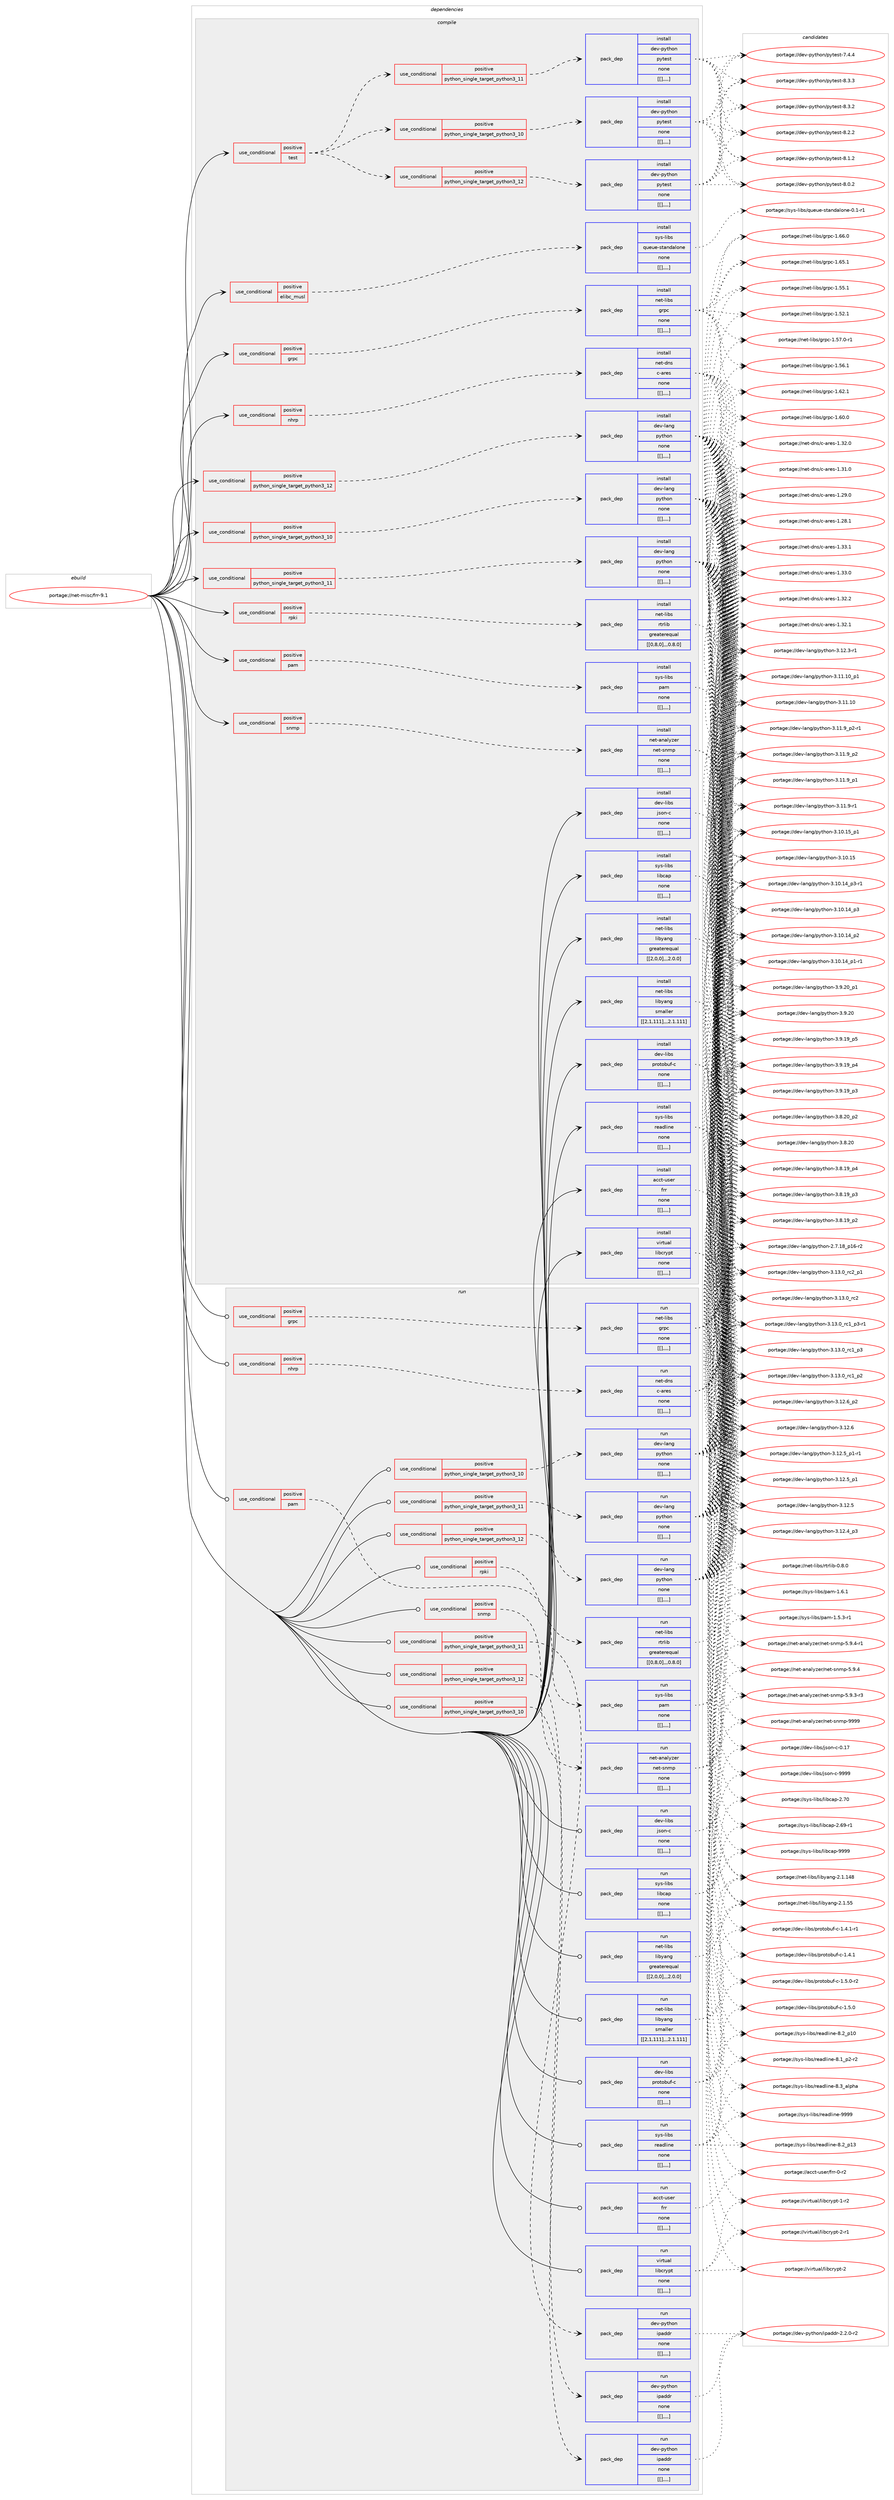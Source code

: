 digraph prolog {

# *************
# Graph options
# *************

newrank=true;
concentrate=true;
compound=true;
graph [rankdir=LR,fontname=Helvetica,fontsize=10,ranksep=1.5];#, ranksep=2.5, nodesep=0.2];
edge  [arrowhead=vee];
node  [fontname=Helvetica,fontsize=10];

# **********
# The ebuild
# **********

subgraph cluster_leftcol {
color=gray;
label=<<i>ebuild</i>>;
id [label="portage://net-misc/frr-9.1", color=red, width=4, href="../net-misc/frr-9.1.svg"];
}

# ****************
# The dependencies
# ****************

subgraph cluster_midcol {
color=gray;
label=<<i>dependencies</i>>;
subgraph cluster_compile {
fillcolor="#eeeeee";
style=filled;
label=<<i>compile</i>>;
subgraph cond101012 {
dependency380252 [label=<<TABLE BORDER="0" CELLBORDER="1" CELLSPACING="0" CELLPADDING="4"><TR><TD ROWSPAN="3" CELLPADDING="10">use_conditional</TD></TR><TR><TD>positive</TD></TR><TR><TD>elibc_musl</TD></TR></TABLE>>, shape=none, color=red];
subgraph pack276538 {
dependency380253 [label=<<TABLE BORDER="0" CELLBORDER="1" CELLSPACING="0" CELLPADDING="4" WIDTH="220"><TR><TD ROWSPAN="6" CELLPADDING="30">pack_dep</TD></TR><TR><TD WIDTH="110">install</TD></TR><TR><TD>sys-libs</TD></TR><TR><TD>queue-standalone</TD></TR><TR><TD>none</TD></TR><TR><TD>[[],,,,]</TD></TR></TABLE>>, shape=none, color=blue];
}
dependency380252:e -> dependency380253:w [weight=20,style="dashed",arrowhead="vee"];
}
id:e -> dependency380252:w [weight=20,style="solid",arrowhead="vee"];
subgraph cond101013 {
dependency380254 [label=<<TABLE BORDER="0" CELLBORDER="1" CELLSPACING="0" CELLPADDING="4"><TR><TD ROWSPAN="3" CELLPADDING="10">use_conditional</TD></TR><TR><TD>positive</TD></TR><TR><TD>grpc</TD></TR></TABLE>>, shape=none, color=red];
subgraph pack276539 {
dependency380255 [label=<<TABLE BORDER="0" CELLBORDER="1" CELLSPACING="0" CELLPADDING="4" WIDTH="220"><TR><TD ROWSPAN="6" CELLPADDING="30">pack_dep</TD></TR><TR><TD WIDTH="110">install</TD></TR><TR><TD>net-libs</TD></TR><TR><TD>grpc</TD></TR><TR><TD>none</TD></TR><TR><TD>[[],,,,]</TD></TR></TABLE>>, shape=none, color=blue];
}
dependency380254:e -> dependency380255:w [weight=20,style="dashed",arrowhead="vee"];
}
id:e -> dependency380254:w [weight=20,style="solid",arrowhead="vee"];
subgraph cond101014 {
dependency380256 [label=<<TABLE BORDER="0" CELLBORDER="1" CELLSPACING="0" CELLPADDING="4"><TR><TD ROWSPAN="3" CELLPADDING="10">use_conditional</TD></TR><TR><TD>positive</TD></TR><TR><TD>nhrp</TD></TR></TABLE>>, shape=none, color=red];
subgraph pack276540 {
dependency380257 [label=<<TABLE BORDER="0" CELLBORDER="1" CELLSPACING="0" CELLPADDING="4" WIDTH="220"><TR><TD ROWSPAN="6" CELLPADDING="30">pack_dep</TD></TR><TR><TD WIDTH="110">install</TD></TR><TR><TD>net-dns</TD></TR><TR><TD>c-ares</TD></TR><TR><TD>none</TD></TR><TR><TD>[[],,,,]</TD></TR></TABLE>>, shape=none, color=blue];
}
dependency380256:e -> dependency380257:w [weight=20,style="dashed",arrowhead="vee"];
}
id:e -> dependency380256:w [weight=20,style="solid",arrowhead="vee"];
subgraph cond101015 {
dependency380258 [label=<<TABLE BORDER="0" CELLBORDER="1" CELLSPACING="0" CELLPADDING="4"><TR><TD ROWSPAN="3" CELLPADDING="10">use_conditional</TD></TR><TR><TD>positive</TD></TR><TR><TD>pam</TD></TR></TABLE>>, shape=none, color=red];
subgraph pack276541 {
dependency380259 [label=<<TABLE BORDER="0" CELLBORDER="1" CELLSPACING="0" CELLPADDING="4" WIDTH="220"><TR><TD ROWSPAN="6" CELLPADDING="30">pack_dep</TD></TR><TR><TD WIDTH="110">install</TD></TR><TR><TD>sys-libs</TD></TR><TR><TD>pam</TD></TR><TR><TD>none</TD></TR><TR><TD>[[],,,,]</TD></TR></TABLE>>, shape=none, color=blue];
}
dependency380258:e -> dependency380259:w [weight=20,style="dashed",arrowhead="vee"];
}
id:e -> dependency380258:w [weight=20,style="solid",arrowhead="vee"];
subgraph cond101016 {
dependency380260 [label=<<TABLE BORDER="0" CELLBORDER="1" CELLSPACING="0" CELLPADDING="4"><TR><TD ROWSPAN="3" CELLPADDING="10">use_conditional</TD></TR><TR><TD>positive</TD></TR><TR><TD>python_single_target_python3_10</TD></TR></TABLE>>, shape=none, color=red];
subgraph pack276542 {
dependency380261 [label=<<TABLE BORDER="0" CELLBORDER="1" CELLSPACING="0" CELLPADDING="4" WIDTH="220"><TR><TD ROWSPAN="6" CELLPADDING="30">pack_dep</TD></TR><TR><TD WIDTH="110">install</TD></TR><TR><TD>dev-lang</TD></TR><TR><TD>python</TD></TR><TR><TD>none</TD></TR><TR><TD>[[],,,,]</TD></TR></TABLE>>, shape=none, color=blue];
}
dependency380260:e -> dependency380261:w [weight=20,style="dashed",arrowhead="vee"];
}
id:e -> dependency380260:w [weight=20,style="solid",arrowhead="vee"];
subgraph cond101017 {
dependency380262 [label=<<TABLE BORDER="0" CELLBORDER="1" CELLSPACING="0" CELLPADDING="4"><TR><TD ROWSPAN="3" CELLPADDING="10">use_conditional</TD></TR><TR><TD>positive</TD></TR><TR><TD>python_single_target_python3_11</TD></TR></TABLE>>, shape=none, color=red];
subgraph pack276543 {
dependency380263 [label=<<TABLE BORDER="0" CELLBORDER="1" CELLSPACING="0" CELLPADDING="4" WIDTH="220"><TR><TD ROWSPAN="6" CELLPADDING="30">pack_dep</TD></TR><TR><TD WIDTH="110">install</TD></TR><TR><TD>dev-lang</TD></TR><TR><TD>python</TD></TR><TR><TD>none</TD></TR><TR><TD>[[],,,,]</TD></TR></TABLE>>, shape=none, color=blue];
}
dependency380262:e -> dependency380263:w [weight=20,style="dashed",arrowhead="vee"];
}
id:e -> dependency380262:w [weight=20,style="solid",arrowhead="vee"];
subgraph cond101018 {
dependency380264 [label=<<TABLE BORDER="0" CELLBORDER="1" CELLSPACING="0" CELLPADDING="4"><TR><TD ROWSPAN="3" CELLPADDING="10">use_conditional</TD></TR><TR><TD>positive</TD></TR><TR><TD>python_single_target_python3_12</TD></TR></TABLE>>, shape=none, color=red];
subgraph pack276544 {
dependency380265 [label=<<TABLE BORDER="0" CELLBORDER="1" CELLSPACING="0" CELLPADDING="4" WIDTH="220"><TR><TD ROWSPAN="6" CELLPADDING="30">pack_dep</TD></TR><TR><TD WIDTH="110">install</TD></TR><TR><TD>dev-lang</TD></TR><TR><TD>python</TD></TR><TR><TD>none</TD></TR><TR><TD>[[],,,,]</TD></TR></TABLE>>, shape=none, color=blue];
}
dependency380264:e -> dependency380265:w [weight=20,style="dashed",arrowhead="vee"];
}
id:e -> dependency380264:w [weight=20,style="solid",arrowhead="vee"];
subgraph cond101019 {
dependency380266 [label=<<TABLE BORDER="0" CELLBORDER="1" CELLSPACING="0" CELLPADDING="4"><TR><TD ROWSPAN="3" CELLPADDING="10">use_conditional</TD></TR><TR><TD>positive</TD></TR><TR><TD>rpki</TD></TR></TABLE>>, shape=none, color=red];
subgraph pack276545 {
dependency380267 [label=<<TABLE BORDER="0" CELLBORDER="1" CELLSPACING="0" CELLPADDING="4" WIDTH="220"><TR><TD ROWSPAN="6" CELLPADDING="30">pack_dep</TD></TR><TR><TD WIDTH="110">install</TD></TR><TR><TD>net-libs</TD></TR><TR><TD>rtrlib</TD></TR><TR><TD>greaterequal</TD></TR><TR><TD>[[0,8,0],,,0.8.0]</TD></TR></TABLE>>, shape=none, color=blue];
}
dependency380266:e -> dependency380267:w [weight=20,style="dashed",arrowhead="vee"];
}
id:e -> dependency380266:w [weight=20,style="solid",arrowhead="vee"];
subgraph cond101020 {
dependency380268 [label=<<TABLE BORDER="0" CELLBORDER="1" CELLSPACING="0" CELLPADDING="4"><TR><TD ROWSPAN="3" CELLPADDING="10">use_conditional</TD></TR><TR><TD>positive</TD></TR><TR><TD>snmp</TD></TR></TABLE>>, shape=none, color=red];
subgraph pack276546 {
dependency380269 [label=<<TABLE BORDER="0" CELLBORDER="1" CELLSPACING="0" CELLPADDING="4" WIDTH="220"><TR><TD ROWSPAN="6" CELLPADDING="30">pack_dep</TD></TR><TR><TD WIDTH="110">install</TD></TR><TR><TD>net-analyzer</TD></TR><TR><TD>net-snmp</TD></TR><TR><TD>none</TD></TR><TR><TD>[[],,,,]</TD></TR></TABLE>>, shape=none, color=blue];
}
dependency380268:e -> dependency380269:w [weight=20,style="dashed",arrowhead="vee"];
}
id:e -> dependency380268:w [weight=20,style="solid",arrowhead="vee"];
subgraph cond101021 {
dependency380270 [label=<<TABLE BORDER="0" CELLBORDER="1" CELLSPACING="0" CELLPADDING="4"><TR><TD ROWSPAN="3" CELLPADDING="10">use_conditional</TD></TR><TR><TD>positive</TD></TR><TR><TD>test</TD></TR></TABLE>>, shape=none, color=red];
subgraph cond101022 {
dependency380271 [label=<<TABLE BORDER="0" CELLBORDER="1" CELLSPACING="0" CELLPADDING="4"><TR><TD ROWSPAN="3" CELLPADDING="10">use_conditional</TD></TR><TR><TD>positive</TD></TR><TR><TD>python_single_target_python3_10</TD></TR></TABLE>>, shape=none, color=red];
subgraph pack276547 {
dependency380272 [label=<<TABLE BORDER="0" CELLBORDER="1" CELLSPACING="0" CELLPADDING="4" WIDTH="220"><TR><TD ROWSPAN="6" CELLPADDING="30">pack_dep</TD></TR><TR><TD WIDTH="110">install</TD></TR><TR><TD>dev-python</TD></TR><TR><TD>pytest</TD></TR><TR><TD>none</TD></TR><TR><TD>[[],,,,]</TD></TR></TABLE>>, shape=none, color=blue];
}
dependency380271:e -> dependency380272:w [weight=20,style="dashed",arrowhead="vee"];
}
dependency380270:e -> dependency380271:w [weight=20,style="dashed",arrowhead="vee"];
subgraph cond101023 {
dependency380273 [label=<<TABLE BORDER="0" CELLBORDER="1" CELLSPACING="0" CELLPADDING="4"><TR><TD ROWSPAN="3" CELLPADDING="10">use_conditional</TD></TR><TR><TD>positive</TD></TR><TR><TD>python_single_target_python3_11</TD></TR></TABLE>>, shape=none, color=red];
subgraph pack276548 {
dependency380274 [label=<<TABLE BORDER="0" CELLBORDER="1" CELLSPACING="0" CELLPADDING="4" WIDTH="220"><TR><TD ROWSPAN="6" CELLPADDING="30">pack_dep</TD></TR><TR><TD WIDTH="110">install</TD></TR><TR><TD>dev-python</TD></TR><TR><TD>pytest</TD></TR><TR><TD>none</TD></TR><TR><TD>[[],,,,]</TD></TR></TABLE>>, shape=none, color=blue];
}
dependency380273:e -> dependency380274:w [weight=20,style="dashed",arrowhead="vee"];
}
dependency380270:e -> dependency380273:w [weight=20,style="dashed",arrowhead="vee"];
subgraph cond101024 {
dependency380275 [label=<<TABLE BORDER="0" CELLBORDER="1" CELLSPACING="0" CELLPADDING="4"><TR><TD ROWSPAN="3" CELLPADDING="10">use_conditional</TD></TR><TR><TD>positive</TD></TR><TR><TD>python_single_target_python3_12</TD></TR></TABLE>>, shape=none, color=red];
subgraph pack276549 {
dependency380276 [label=<<TABLE BORDER="0" CELLBORDER="1" CELLSPACING="0" CELLPADDING="4" WIDTH="220"><TR><TD ROWSPAN="6" CELLPADDING="30">pack_dep</TD></TR><TR><TD WIDTH="110">install</TD></TR><TR><TD>dev-python</TD></TR><TR><TD>pytest</TD></TR><TR><TD>none</TD></TR><TR><TD>[[],,,,]</TD></TR></TABLE>>, shape=none, color=blue];
}
dependency380275:e -> dependency380276:w [weight=20,style="dashed",arrowhead="vee"];
}
dependency380270:e -> dependency380275:w [weight=20,style="dashed",arrowhead="vee"];
}
id:e -> dependency380270:w [weight=20,style="solid",arrowhead="vee"];
subgraph pack276550 {
dependency380277 [label=<<TABLE BORDER="0" CELLBORDER="1" CELLSPACING="0" CELLPADDING="4" WIDTH="220"><TR><TD ROWSPAN="6" CELLPADDING="30">pack_dep</TD></TR><TR><TD WIDTH="110">install</TD></TR><TR><TD>acct-user</TD></TR><TR><TD>frr</TD></TR><TR><TD>none</TD></TR><TR><TD>[[],,,,]</TD></TR></TABLE>>, shape=none, color=blue];
}
id:e -> dependency380277:w [weight=20,style="solid",arrowhead="vee"];
subgraph pack276551 {
dependency380278 [label=<<TABLE BORDER="0" CELLBORDER="1" CELLSPACING="0" CELLPADDING="4" WIDTH="220"><TR><TD ROWSPAN="6" CELLPADDING="30">pack_dep</TD></TR><TR><TD WIDTH="110">install</TD></TR><TR><TD>dev-libs</TD></TR><TR><TD>json-c</TD></TR><TR><TD>none</TD></TR><TR><TD>[[],,,,]</TD></TR></TABLE>>, shape=none, color=blue];
}
id:e -> dependency380278:w [weight=20,style="solid",arrowhead="vee"];
subgraph pack276552 {
dependency380279 [label=<<TABLE BORDER="0" CELLBORDER="1" CELLSPACING="0" CELLPADDING="4" WIDTH="220"><TR><TD ROWSPAN="6" CELLPADDING="30">pack_dep</TD></TR><TR><TD WIDTH="110">install</TD></TR><TR><TD>dev-libs</TD></TR><TR><TD>protobuf-c</TD></TR><TR><TD>none</TD></TR><TR><TD>[[],,,,]</TD></TR></TABLE>>, shape=none, color=blue];
}
id:e -> dependency380279:w [weight=20,style="solid",arrowhead="vee"];
subgraph pack276553 {
dependency380280 [label=<<TABLE BORDER="0" CELLBORDER="1" CELLSPACING="0" CELLPADDING="4" WIDTH="220"><TR><TD ROWSPAN="6" CELLPADDING="30">pack_dep</TD></TR><TR><TD WIDTH="110">install</TD></TR><TR><TD>net-libs</TD></TR><TR><TD>libyang</TD></TR><TR><TD>greaterequal</TD></TR><TR><TD>[[2,0,0],,,2.0.0]</TD></TR></TABLE>>, shape=none, color=blue];
}
id:e -> dependency380280:w [weight=20,style="solid",arrowhead="vee"];
subgraph pack276554 {
dependency380281 [label=<<TABLE BORDER="0" CELLBORDER="1" CELLSPACING="0" CELLPADDING="4" WIDTH="220"><TR><TD ROWSPAN="6" CELLPADDING="30">pack_dep</TD></TR><TR><TD WIDTH="110">install</TD></TR><TR><TD>net-libs</TD></TR><TR><TD>libyang</TD></TR><TR><TD>smaller</TD></TR><TR><TD>[[2,1,111],,,2.1.111]</TD></TR></TABLE>>, shape=none, color=blue];
}
id:e -> dependency380281:w [weight=20,style="solid",arrowhead="vee"];
subgraph pack276555 {
dependency380282 [label=<<TABLE BORDER="0" CELLBORDER="1" CELLSPACING="0" CELLPADDING="4" WIDTH="220"><TR><TD ROWSPAN="6" CELLPADDING="30">pack_dep</TD></TR><TR><TD WIDTH="110">install</TD></TR><TR><TD>sys-libs</TD></TR><TR><TD>libcap</TD></TR><TR><TD>none</TD></TR><TR><TD>[[],,,,]</TD></TR></TABLE>>, shape=none, color=blue];
}
id:e -> dependency380282:w [weight=20,style="solid",arrowhead="vee"];
subgraph pack276556 {
dependency380283 [label=<<TABLE BORDER="0" CELLBORDER="1" CELLSPACING="0" CELLPADDING="4" WIDTH="220"><TR><TD ROWSPAN="6" CELLPADDING="30">pack_dep</TD></TR><TR><TD WIDTH="110">install</TD></TR><TR><TD>sys-libs</TD></TR><TR><TD>readline</TD></TR><TR><TD>none</TD></TR><TR><TD>[[],,,,]</TD></TR></TABLE>>, shape=none, color=blue];
}
id:e -> dependency380283:w [weight=20,style="solid",arrowhead="vee"];
subgraph pack276557 {
dependency380284 [label=<<TABLE BORDER="0" CELLBORDER="1" CELLSPACING="0" CELLPADDING="4" WIDTH="220"><TR><TD ROWSPAN="6" CELLPADDING="30">pack_dep</TD></TR><TR><TD WIDTH="110">install</TD></TR><TR><TD>virtual</TD></TR><TR><TD>libcrypt</TD></TR><TR><TD>none</TD></TR><TR><TD>[[],,,,]</TD></TR></TABLE>>, shape=none, color=blue];
}
id:e -> dependency380284:w [weight=20,style="solid",arrowhead="vee"];
}
subgraph cluster_compileandrun {
fillcolor="#eeeeee";
style=filled;
label=<<i>compile and run</i>>;
}
subgraph cluster_run {
fillcolor="#eeeeee";
style=filled;
label=<<i>run</i>>;
subgraph cond101025 {
dependency380285 [label=<<TABLE BORDER="0" CELLBORDER="1" CELLSPACING="0" CELLPADDING="4"><TR><TD ROWSPAN="3" CELLPADDING="10">use_conditional</TD></TR><TR><TD>positive</TD></TR><TR><TD>grpc</TD></TR></TABLE>>, shape=none, color=red];
subgraph pack276558 {
dependency380286 [label=<<TABLE BORDER="0" CELLBORDER="1" CELLSPACING="0" CELLPADDING="4" WIDTH="220"><TR><TD ROWSPAN="6" CELLPADDING="30">pack_dep</TD></TR><TR><TD WIDTH="110">run</TD></TR><TR><TD>net-libs</TD></TR><TR><TD>grpc</TD></TR><TR><TD>none</TD></TR><TR><TD>[[],,,,]</TD></TR></TABLE>>, shape=none, color=blue];
}
dependency380285:e -> dependency380286:w [weight=20,style="dashed",arrowhead="vee"];
}
id:e -> dependency380285:w [weight=20,style="solid",arrowhead="odot"];
subgraph cond101026 {
dependency380287 [label=<<TABLE BORDER="0" CELLBORDER="1" CELLSPACING="0" CELLPADDING="4"><TR><TD ROWSPAN="3" CELLPADDING="10">use_conditional</TD></TR><TR><TD>positive</TD></TR><TR><TD>nhrp</TD></TR></TABLE>>, shape=none, color=red];
subgraph pack276559 {
dependency380288 [label=<<TABLE BORDER="0" CELLBORDER="1" CELLSPACING="0" CELLPADDING="4" WIDTH="220"><TR><TD ROWSPAN="6" CELLPADDING="30">pack_dep</TD></TR><TR><TD WIDTH="110">run</TD></TR><TR><TD>net-dns</TD></TR><TR><TD>c-ares</TD></TR><TR><TD>none</TD></TR><TR><TD>[[],,,,]</TD></TR></TABLE>>, shape=none, color=blue];
}
dependency380287:e -> dependency380288:w [weight=20,style="dashed",arrowhead="vee"];
}
id:e -> dependency380287:w [weight=20,style="solid",arrowhead="odot"];
subgraph cond101027 {
dependency380289 [label=<<TABLE BORDER="0" CELLBORDER="1" CELLSPACING="0" CELLPADDING="4"><TR><TD ROWSPAN="3" CELLPADDING="10">use_conditional</TD></TR><TR><TD>positive</TD></TR><TR><TD>pam</TD></TR></TABLE>>, shape=none, color=red];
subgraph pack276560 {
dependency380290 [label=<<TABLE BORDER="0" CELLBORDER="1" CELLSPACING="0" CELLPADDING="4" WIDTH="220"><TR><TD ROWSPAN="6" CELLPADDING="30">pack_dep</TD></TR><TR><TD WIDTH="110">run</TD></TR><TR><TD>sys-libs</TD></TR><TR><TD>pam</TD></TR><TR><TD>none</TD></TR><TR><TD>[[],,,,]</TD></TR></TABLE>>, shape=none, color=blue];
}
dependency380289:e -> dependency380290:w [weight=20,style="dashed",arrowhead="vee"];
}
id:e -> dependency380289:w [weight=20,style="solid",arrowhead="odot"];
subgraph cond101028 {
dependency380291 [label=<<TABLE BORDER="0" CELLBORDER="1" CELLSPACING="0" CELLPADDING="4"><TR><TD ROWSPAN="3" CELLPADDING="10">use_conditional</TD></TR><TR><TD>positive</TD></TR><TR><TD>python_single_target_python3_10</TD></TR></TABLE>>, shape=none, color=red];
subgraph pack276561 {
dependency380292 [label=<<TABLE BORDER="0" CELLBORDER="1" CELLSPACING="0" CELLPADDING="4" WIDTH="220"><TR><TD ROWSPAN="6" CELLPADDING="30">pack_dep</TD></TR><TR><TD WIDTH="110">run</TD></TR><TR><TD>dev-lang</TD></TR><TR><TD>python</TD></TR><TR><TD>none</TD></TR><TR><TD>[[],,,,]</TD></TR></TABLE>>, shape=none, color=blue];
}
dependency380291:e -> dependency380292:w [weight=20,style="dashed",arrowhead="vee"];
}
id:e -> dependency380291:w [weight=20,style="solid",arrowhead="odot"];
subgraph cond101029 {
dependency380293 [label=<<TABLE BORDER="0" CELLBORDER="1" CELLSPACING="0" CELLPADDING="4"><TR><TD ROWSPAN="3" CELLPADDING="10">use_conditional</TD></TR><TR><TD>positive</TD></TR><TR><TD>python_single_target_python3_10</TD></TR></TABLE>>, shape=none, color=red];
subgraph pack276562 {
dependency380294 [label=<<TABLE BORDER="0" CELLBORDER="1" CELLSPACING="0" CELLPADDING="4" WIDTH="220"><TR><TD ROWSPAN="6" CELLPADDING="30">pack_dep</TD></TR><TR><TD WIDTH="110">run</TD></TR><TR><TD>dev-python</TD></TR><TR><TD>ipaddr</TD></TR><TR><TD>none</TD></TR><TR><TD>[[],,,,]</TD></TR></TABLE>>, shape=none, color=blue];
}
dependency380293:e -> dependency380294:w [weight=20,style="dashed",arrowhead="vee"];
}
id:e -> dependency380293:w [weight=20,style="solid",arrowhead="odot"];
subgraph cond101030 {
dependency380295 [label=<<TABLE BORDER="0" CELLBORDER="1" CELLSPACING="0" CELLPADDING="4"><TR><TD ROWSPAN="3" CELLPADDING="10">use_conditional</TD></TR><TR><TD>positive</TD></TR><TR><TD>python_single_target_python3_11</TD></TR></TABLE>>, shape=none, color=red];
subgraph pack276563 {
dependency380296 [label=<<TABLE BORDER="0" CELLBORDER="1" CELLSPACING="0" CELLPADDING="4" WIDTH="220"><TR><TD ROWSPAN="6" CELLPADDING="30">pack_dep</TD></TR><TR><TD WIDTH="110">run</TD></TR><TR><TD>dev-lang</TD></TR><TR><TD>python</TD></TR><TR><TD>none</TD></TR><TR><TD>[[],,,,]</TD></TR></TABLE>>, shape=none, color=blue];
}
dependency380295:e -> dependency380296:w [weight=20,style="dashed",arrowhead="vee"];
}
id:e -> dependency380295:w [weight=20,style="solid",arrowhead="odot"];
subgraph cond101031 {
dependency380297 [label=<<TABLE BORDER="0" CELLBORDER="1" CELLSPACING="0" CELLPADDING="4"><TR><TD ROWSPAN="3" CELLPADDING="10">use_conditional</TD></TR><TR><TD>positive</TD></TR><TR><TD>python_single_target_python3_11</TD></TR></TABLE>>, shape=none, color=red];
subgraph pack276564 {
dependency380298 [label=<<TABLE BORDER="0" CELLBORDER="1" CELLSPACING="0" CELLPADDING="4" WIDTH="220"><TR><TD ROWSPAN="6" CELLPADDING="30">pack_dep</TD></TR><TR><TD WIDTH="110">run</TD></TR><TR><TD>dev-python</TD></TR><TR><TD>ipaddr</TD></TR><TR><TD>none</TD></TR><TR><TD>[[],,,,]</TD></TR></TABLE>>, shape=none, color=blue];
}
dependency380297:e -> dependency380298:w [weight=20,style="dashed",arrowhead="vee"];
}
id:e -> dependency380297:w [weight=20,style="solid",arrowhead="odot"];
subgraph cond101032 {
dependency380299 [label=<<TABLE BORDER="0" CELLBORDER="1" CELLSPACING="0" CELLPADDING="4"><TR><TD ROWSPAN="3" CELLPADDING="10">use_conditional</TD></TR><TR><TD>positive</TD></TR><TR><TD>python_single_target_python3_12</TD></TR></TABLE>>, shape=none, color=red];
subgraph pack276565 {
dependency380300 [label=<<TABLE BORDER="0" CELLBORDER="1" CELLSPACING="0" CELLPADDING="4" WIDTH="220"><TR><TD ROWSPAN="6" CELLPADDING="30">pack_dep</TD></TR><TR><TD WIDTH="110">run</TD></TR><TR><TD>dev-lang</TD></TR><TR><TD>python</TD></TR><TR><TD>none</TD></TR><TR><TD>[[],,,,]</TD></TR></TABLE>>, shape=none, color=blue];
}
dependency380299:e -> dependency380300:w [weight=20,style="dashed",arrowhead="vee"];
}
id:e -> dependency380299:w [weight=20,style="solid",arrowhead="odot"];
subgraph cond101033 {
dependency380301 [label=<<TABLE BORDER="0" CELLBORDER="1" CELLSPACING="0" CELLPADDING="4"><TR><TD ROWSPAN="3" CELLPADDING="10">use_conditional</TD></TR><TR><TD>positive</TD></TR><TR><TD>python_single_target_python3_12</TD></TR></TABLE>>, shape=none, color=red];
subgraph pack276566 {
dependency380302 [label=<<TABLE BORDER="0" CELLBORDER="1" CELLSPACING="0" CELLPADDING="4" WIDTH="220"><TR><TD ROWSPAN="6" CELLPADDING="30">pack_dep</TD></TR><TR><TD WIDTH="110">run</TD></TR><TR><TD>dev-python</TD></TR><TR><TD>ipaddr</TD></TR><TR><TD>none</TD></TR><TR><TD>[[],,,,]</TD></TR></TABLE>>, shape=none, color=blue];
}
dependency380301:e -> dependency380302:w [weight=20,style="dashed",arrowhead="vee"];
}
id:e -> dependency380301:w [weight=20,style="solid",arrowhead="odot"];
subgraph cond101034 {
dependency380303 [label=<<TABLE BORDER="0" CELLBORDER="1" CELLSPACING="0" CELLPADDING="4"><TR><TD ROWSPAN="3" CELLPADDING="10">use_conditional</TD></TR><TR><TD>positive</TD></TR><TR><TD>rpki</TD></TR></TABLE>>, shape=none, color=red];
subgraph pack276567 {
dependency380304 [label=<<TABLE BORDER="0" CELLBORDER="1" CELLSPACING="0" CELLPADDING="4" WIDTH="220"><TR><TD ROWSPAN="6" CELLPADDING="30">pack_dep</TD></TR><TR><TD WIDTH="110">run</TD></TR><TR><TD>net-libs</TD></TR><TR><TD>rtrlib</TD></TR><TR><TD>greaterequal</TD></TR><TR><TD>[[0,8,0],,,0.8.0]</TD></TR></TABLE>>, shape=none, color=blue];
}
dependency380303:e -> dependency380304:w [weight=20,style="dashed",arrowhead="vee"];
}
id:e -> dependency380303:w [weight=20,style="solid",arrowhead="odot"];
subgraph cond101035 {
dependency380305 [label=<<TABLE BORDER="0" CELLBORDER="1" CELLSPACING="0" CELLPADDING="4"><TR><TD ROWSPAN="3" CELLPADDING="10">use_conditional</TD></TR><TR><TD>positive</TD></TR><TR><TD>snmp</TD></TR></TABLE>>, shape=none, color=red];
subgraph pack276568 {
dependency380306 [label=<<TABLE BORDER="0" CELLBORDER="1" CELLSPACING="0" CELLPADDING="4" WIDTH="220"><TR><TD ROWSPAN="6" CELLPADDING="30">pack_dep</TD></TR><TR><TD WIDTH="110">run</TD></TR><TR><TD>net-analyzer</TD></TR><TR><TD>net-snmp</TD></TR><TR><TD>none</TD></TR><TR><TD>[[],,,,]</TD></TR></TABLE>>, shape=none, color=blue];
}
dependency380305:e -> dependency380306:w [weight=20,style="dashed",arrowhead="vee"];
}
id:e -> dependency380305:w [weight=20,style="solid",arrowhead="odot"];
subgraph pack276569 {
dependency380307 [label=<<TABLE BORDER="0" CELLBORDER="1" CELLSPACING="0" CELLPADDING="4" WIDTH="220"><TR><TD ROWSPAN="6" CELLPADDING="30">pack_dep</TD></TR><TR><TD WIDTH="110">run</TD></TR><TR><TD>acct-user</TD></TR><TR><TD>frr</TD></TR><TR><TD>none</TD></TR><TR><TD>[[],,,,]</TD></TR></TABLE>>, shape=none, color=blue];
}
id:e -> dependency380307:w [weight=20,style="solid",arrowhead="odot"];
subgraph pack276570 {
dependency380308 [label=<<TABLE BORDER="0" CELLBORDER="1" CELLSPACING="0" CELLPADDING="4" WIDTH="220"><TR><TD ROWSPAN="6" CELLPADDING="30">pack_dep</TD></TR><TR><TD WIDTH="110">run</TD></TR><TR><TD>dev-libs</TD></TR><TR><TD>json-c</TD></TR><TR><TD>none</TD></TR><TR><TD>[[],,,,]</TD></TR></TABLE>>, shape=none, color=blue];
}
id:e -> dependency380308:w [weight=20,style="solid",arrowhead="odot"];
subgraph pack276571 {
dependency380309 [label=<<TABLE BORDER="0" CELLBORDER="1" CELLSPACING="0" CELLPADDING="4" WIDTH="220"><TR><TD ROWSPAN="6" CELLPADDING="30">pack_dep</TD></TR><TR><TD WIDTH="110">run</TD></TR><TR><TD>dev-libs</TD></TR><TR><TD>protobuf-c</TD></TR><TR><TD>none</TD></TR><TR><TD>[[],,,,]</TD></TR></TABLE>>, shape=none, color=blue];
}
id:e -> dependency380309:w [weight=20,style="solid",arrowhead="odot"];
subgraph pack276572 {
dependency380310 [label=<<TABLE BORDER="0" CELLBORDER="1" CELLSPACING="0" CELLPADDING="4" WIDTH="220"><TR><TD ROWSPAN="6" CELLPADDING="30">pack_dep</TD></TR><TR><TD WIDTH="110">run</TD></TR><TR><TD>net-libs</TD></TR><TR><TD>libyang</TD></TR><TR><TD>greaterequal</TD></TR><TR><TD>[[2,0,0],,,2.0.0]</TD></TR></TABLE>>, shape=none, color=blue];
}
id:e -> dependency380310:w [weight=20,style="solid",arrowhead="odot"];
subgraph pack276573 {
dependency380311 [label=<<TABLE BORDER="0" CELLBORDER="1" CELLSPACING="0" CELLPADDING="4" WIDTH="220"><TR><TD ROWSPAN="6" CELLPADDING="30">pack_dep</TD></TR><TR><TD WIDTH="110">run</TD></TR><TR><TD>net-libs</TD></TR><TR><TD>libyang</TD></TR><TR><TD>smaller</TD></TR><TR><TD>[[2,1,111],,,2.1.111]</TD></TR></TABLE>>, shape=none, color=blue];
}
id:e -> dependency380311:w [weight=20,style="solid",arrowhead="odot"];
subgraph pack276574 {
dependency380312 [label=<<TABLE BORDER="0" CELLBORDER="1" CELLSPACING="0" CELLPADDING="4" WIDTH="220"><TR><TD ROWSPAN="6" CELLPADDING="30">pack_dep</TD></TR><TR><TD WIDTH="110">run</TD></TR><TR><TD>sys-libs</TD></TR><TR><TD>libcap</TD></TR><TR><TD>none</TD></TR><TR><TD>[[],,,,]</TD></TR></TABLE>>, shape=none, color=blue];
}
id:e -> dependency380312:w [weight=20,style="solid",arrowhead="odot"];
subgraph pack276575 {
dependency380313 [label=<<TABLE BORDER="0" CELLBORDER="1" CELLSPACING="0" CELLPADDING="4" WIDTH="220"><TR><TD ROWSPAN="6" CELLPADDING="30">pack_dep</TD></TR><TR><TD WIDTH="110">run</TD></TR><TR><TD>sys-libs</TD></TR><TR><TD>readline</TD></TR><TR><TD>none</TD></TR><TR><TD>[[],,,,]</TD></TR></TABLE>>, shape=none, color=blue];
}
id:e -> dependency380313:w [weight=20,style="solid",arrowhead="odot"];
subgraph pack276576 {
dependency380314 [label=<<TABLE BORDER="0" CELLBORDER="1" CELLSPACING="0" CELLPADDING="4" WIDTH="220"><TR><TD ROWSPAN="6" CELLPADDING="30">pack_dep</TD></TR><TR><TD WIDTH="110">run</TD></TR><TR><TD>virtual</TD></TR><TR><TD>libcrypt</TD></TR><TR><TD>none</TD></TR><TR><TD>[[],,,,]</TD></TR></TABLE>>, shape=none, color=blue];
}
id:e -> dependency380314:w [weight=20,style="solid",arrowhead="odot"];
}
}

# **************
# The candidates
# **************

subgraph cluster_choices {
rank=same;
color=gray;
label=<<i>candidates</i>>;

subgraph choice276538 {
color=black;
nodesep=1;
choice115121115451081059811547113117101117101451151169711010097108111110101454846494511449 [label="portage://sys-libs/queue-standalone-0.1-r1", color=red, width=4,href="../sys-libs/queue-standalone-0.1-r1.svg"];
dependency380253:e -> choice115121115451081059811547113117101117101451151169711010097108111110101454846494511449:w [style=dotted,weight="100"];
}
subgraph choice276539 {
color=black;
nodesep=1;
choice1101011164510810598115471031141129945494654544648 [label="portage://net-libs/grpc-1.66.0", color=red, width=4,href="../net-libs/grpc-1.66.0.svg"];
choice1101011164510810598115471031141129945494654534649 [label="portage://net-libs/grpc-1.65.1", color=red, width=4,href="../net-libs/grpc-1.65.1.svg"];
choice1101011164510810598115471031141129945494654504649 [label="portage://net-libs/grpc-1.62.1", color=red, width=4,href="../net-libs/grpc-1.62.1.svg"];
choice1101011164510810598115471031141129945494654484648 [label="portage://net-libs/grpc-1.60.0", color=red, width=4,href="../net-libs/grpc-1.60.0.svg"];
choice11010111645108105981154710311411299454946535546484511449 [label="portage://net-libs/grpc-1.57.0-r1", color=red, width=4,href="../net-libs/grpc-1.57.0-r1.svg"];
choice1101011164510810598115471031141129945494653544649 [label="portage://net-libs/grpc-1.56.1", color=red, width=4,href="../net-libs/grpc-1.56.1.svg"];
choice1101011164510810598115471031141129945494653534649 [label="portage://net-libs/grpc-1.55.1", color=red, width=4,href="../net-libs/grpc-1.55.1.svg"];
choice1101011164510810598115471031141129945494653504649 [label="portage://net-libs/grpc-1.52.1", color=red, width=4,href="../net-libs/grpc-1.52.1.svg"];
dependency380255:e -> choice1101011164510810598115471031141129945494654544648:w [style=dotted,weight="100"];
dependency380255:e -> choice1101011164510810598115471031141129945494654534649:w [style=dotted,weight="100"];
dependency380255:e -> choice1101011164510810598115471031141129945494654504649:w [style=dotted,weight="100"];
dependency380255:e -> choice1101011164510810598115471031141129945494654484648:w [style=dotted,weight="100"];
dependency380255:e -> choice11010111645108105981154710311411299454946535546484511449:w [style=dotted,weight="100"];
dependency380255:e -> choice1101011164510810598115471031141129945494653544649:w [style=dotted,weight="100"];
dependency380255:e -> choice1101011164510810598115471031141129945494653534649:w [style=dotted,weight="100"];
dependency380255:e -> choice1101011164510810598115471031141129945494653504649:w [style=dotted,weight="100"];
}
subgraph choice276540 {
color=black;
nodesep=1;
choice110101116451001101154799459711410111545494651514649 [label="portage://net-dns/c-ares-1.33.1", color=red, width=4,href="../net-dns/c-ares-1.33.1.svg"];
choice110101116451001101154799459711410111545494651514648 [label="portage://net-dns/c-ares-1.33.0", color=red, width=4,href="../net-dns/c-ares-1.33.0.svg"];
choice110101116451001101154799459711410111545494651504650 [label="portage://net-dns/c-ares-1.32.2", color=red, width=4,href="../net-dns/c-ares-1.32.2.svg"];
choice110101116451001101154799459711410111545494651504649 [label="portage://net-dns/c-ares-1.32.1", color=red, width=4,href="../net-dns/c-ares-1.32.1.svg"];
choice110101116451001101154799459711410111545494651504648 [label="portage://net-dns/c-ares-1.32.0", color=red, width=4,href="../net-dns/c-ares-1.32.0.svg"];
choice110101116451001101154799459711410111545494651494648 [label="portage://net-dns/c-ares-1.31.0", color=red, width=4,href="../net-dns/c-ares-1.31.0.svg"];
choice110101116451001101154799459711410111545494650574648 [label="portage://net-dns/c-ares-1.29.0", color=red, width=4,href="../net-dns/c-ares-1.29.0.svg"];
choice110101116451001101154799459711410111545494650564649 [label="portage://net-dns/c-ares-1.28.1", color=red, width=4,href="../net-dns/c-ares-1.28.1.svg"];
dependency380257:e -> choice110101116451001101154799459711410111545494651514649:w [style=dotted,weight="100"];
dependency380257:e -> choice110101116451001101154799459711410111545494651514648:w [style=dotted,weight="100"];
dependency380257:e -> choice110101116451001101154799459711410111545494651504650:w [style=dotted,weight="100"];
dependency380257:e -> choice110101116451001101154799459711410111545494651504649:w [style=dotted,weight="100"];
dependency380257:e -> choice110101116451001101154799459711410111545494651504648:w [style=dotted,weight="100"];
dependency380257:e -> choice110101116451001101154799459711410111545494651494648:w [style=dotted,weight="100"];
dependency380257:e -> choice110101116451001101154799459711410111545494650574648:w [style=dotted,weight="100"];
dependency380257:e -> choice110101116451001101154799459711410111545494650564649:w [style=dotted,weight="100"];
}
subgraph choice276541 {
color=black;
nodesep=1;
choice11512111545108105981154711297109454946544649 [label="portage://sys-libs/pam-1.6.1", color=red, width=4,href="../sys-libs/pam-1.6.1.svg"];
choice115121115451081059811547112971094549465346514511449 [label="portage://sys-libs/pam-1.5.3-r1", color=red, width=4,href="../sys-libs/pam-1.5.3-r1.svg"];
dependency380259:e -> choice11512111545108105981154711297109454946544649:w [style=dotted,weight="100"];
dependency380259:e -> choice115121115451081059811547112971094549465346514511449:w [style=dotted,weight="100"];
}
subgraph choice276542 {
color=black;
nodesep=1;
choice100101118451089711010347112121116104111110455146495146489511499509511249 [label="portage://dev-lang/python-3.13.0_rc2_p1", color=red, width=4,href="../dev-lang/python-3.13.0_rc2_p1.svg"];
choice10010111845108971101034711212111610411111045514649514648951149950 [label="portage://dev-lang/python-3.13.0_rc2", color=red, width=4,href="../dev-lang/python-3.13.0_rc2.svg"];
choice1001011184510897110103471121211161041111104551464951464895114994995112514511449 [label="portage://dev-lang/python-3.13.0_rc1_p3-r1", color=red, width=4,href="../dev-lang/python-3.13.0_rc1_p3-r1.svg"];
choice100101118451089711010347112121116104111110455146495146489511499499511251 [label="portage://dev-lang/python-3.13.0_rc1_p3", color=red, width=4,href="../dev-lang/python-3.13.0_rc1_p3.svg"];
choice100101118451089711010347112121116104111110455146495146489511499499511250 [label="portage://dev-lang/python-3.13.0_rc1_p2", color=red, width=4,href="../dev-lang/python-3.13.0_rc1_p2.svg"];
choice100101118451089711010347112121116104111110455146495046549511250 [label="portage://dev-lang/python-3.12.6_p2", color=red, width=4,href="../dev-lang/python-3.12.6_p2.svg"];
choice10010111845108971101034711212111610411111045514649504654 [label="portage://dev-lang/python-3.12.6", color=red, width=4,href="../dev-lang/python-3.12.6.svg"];
choice1001011184510897110103471121211161041111104551464950465395112494511449 [label="portage://dev-lang/python-3.12.5_p1-r1", color=red, width=4,href="../dev-lang/python-3.12.5_p1-r1.svg"];
choice100101118451089711010347112121116104111110455146495046539511249 [label="portage://dev-lang/python-3.12.5_p1", color=red, width=4,href="../dev-lang/python-3.12.5_p1.svg"];
choice10010111845108971101034711212111610411111045514649504653 [label="portage://dev-lang/python-3.12.5", color=red, width=4,href="../dev-lang/python-3.12.5.svg"];
choice100101118451089711010347112121116104111110455146495046529511251 [label="portage://dev-lang/python-3.12.4_p3", color=red, width=4,href="../dev-lang/python-3.12.4_p3.svg"];
choice100101118451089711010347112121116104111110455146495046514511449 [label="portage://dev-lang/python-3.12.3-r1", color=red, width=4,href="../dev-lang/python-3.12.3-r1.svg"];
choice10010111845108971101034711212111610411111045514649494649489511249 [label="portage://dev-lang/python-3.11.10_p1", color=red, width=4,href="../dev-lang/python-3.11.10_p1.svg"];
choice1001011184510897110103471121211161041111104551464949464948 [label="portage://dev-lang/python-3.11.10", color=red, width=4,href="../dev-lang/python-3.11.10.svg"];
choice1001011184510897110103471121211161041111104551464949465795112504511449 [label="portage://dev-lang/python-3.11.9_p2-r1", color=red, width=4,href="../dev-lang/python-3.11.9_p2-r1.svg"];
choice100101118451089711010347112121116104111110455146494946579511250 [label="portage://dev-lang/python-3.11.9_p2", color=red, width=4,href="../dev-lang/python-3.11.9_p2.svg"];
choice100101118451089711010347112121116104111110455146494946579511249 [label="portage://dev-lang/python-3.11.9_p1", color=red, width=4,href="../dev-lang/python-3.11.9_p1.svg"];
choice100101118451089711010347112121116104111110455146494946574511449 [label="portage://dev-lang/python-3.11.9-r1", color=red, width=4,href="../dev-lang/python-3.11.9-r1.svg"];
choice10010111845108971101034711212111610411111045514649484649539511249 [label="portage://dev-lang/python-3.10.15_p1", color=red, width=4,href="../dev-lang/python-3.10.15_p1.svg"];
choice1001011184510897110103471121211161041111104551464948464953 [label="portage://dev-lang/python-3.10.15", color=red, width=4,href="../dev-lang/python-3.10.15.svg"];
choice100101118451089711010347112121116104111110455146494846495295112514511449 [label="portage://dev-lang/python-3.10.14_p3-r1", color=red, width=4,href="../dev-lang/python-3.10.14_p3-r1.svg"];
choice10010111845108971101034711212111610411111045514649484649529511251 [label="portage://dev-lang/python-3.10.14_p3", color=red, width=4,href="../dev-lang/python-3.10.14_p3.svg"];
choice10010111845108971101034711212111610411111045514649484649529511250 [label="portage://dev-lang/python-3.10.14_p2", color=red, width=4,href="../dev-lang/python-3.10.14_p2.svg"];
choice100101118451089711010347112121116104111110455146494846495295112494511449 [label="portage://dev-lang/python-3.10.14_p1-r1", color=red, width=4,href="../dev-lang/python-3.10.14_p1-r1.svg"];
choice100101118451089711010347112121116104111110455146574650489511249 [label="portage://dev-lang/python-3.9.20_p1", color=red, width=4,href="../dev-lang/python-3.9.20_p1.svg"];
choice10010111845108971101034711212111610411111045514657465048 [label="portage://dev-lang/python-3.9.20", color=red, width=4,href="../dev-lang/python-3.9.20.svg"];
choice100101118451089711010347112121116104111110455146574649579511253 [label="portage://dev-lang/python-3.9.19_p5", color=red, width=4,href="../dev-lang/python-3.9.19_p5.svg"];
choice100101118451089711010347112121116104111110455146574649579511252 [label="portage://dev-lang/python-3.9.19_p4", color=red, width=4,href="../dev-lang/python-3.9.19_p4.svg"];
choice100101118451089711010347112121116104111110455146574649579511251 [label="portage://dev-lang/python-3.9.19_p3", color=red, width=4,href="../dev-lang/python-3.9.19_p3.svg"];
choice100101118451089711010347112121116104111110455146564650489511250 [label="portage://dev-lang/python-3.8.20_p2", color=red, width=4,href="../dev-lang/python-3.8.20_p2.svg"];
choice10010111845108971101034711212111610411111045514656465048 [label="portage://dev-lang/python-3.8.20", color=red, width=4,href="../dev-lang/python-3.8.20.svg"];
choice100101118451089711010347112121116104111110455146564649579511252 [label="portage://dev-lang/python-3.8.19_p4", color=red, width=4,href="../dev-lang/python-3.8.19_p4.svg"];
choice100101118451089711010347112121116104111110455146564649579511251 [label="portage://dev-lang/python-3.8.19_p3", color=red, width=4,href="../dev-lang/python-3.8.19_p3.svg"];
choice100101118451089711010347112121116104111110455146564649579511250 [label="portage://dev-lang/python-3.8.19_p2", color=red, width=4,href="../dev-lang/python-3.8.19_p2.svg"];
choice100101118451089711010347112121116104111110455046554649569511249544511450 [label="portage://dev-lang/python-2.7.18_p16-r2", color=red, width=4,href="../dev-lang/python-2.7.18_p16-r2.svg"];
dependency380261:e -> choice100101118451089711010347112121116104111110455146495146489511499509511249:w [style=dotted,weight="100"];
dependency380261:e -> choice10010111845108971101034711212111610411111045514649514648951149950:w [style=dotted,weight="100"];
dependency380261:e -> choice1001011184510897110103471121211161041111104551464951464895114994995112514511449:w [style=dotted,weight="100"];
dependency380261:e -> choice100101118451089711010347112121116104111110455146495146489511499499511251:w [style=dotted,weight="100"];
dependency380261:e -> choice100101118451089711010347112121116104111110455146495146489511499499511250:w [style=dotted,weight="100"];
dependency380261:e -> choice100101118451089711010347112121116104111110455146495046549511250:w [style=dotted,weight="100"];
dependency380261:e -> choice10010111845108971101034711212111610411111045514649504654:w [style=dotted,weight="100"];
dependency380261:e -> choice1001011184510897110103471121211161041111104551464950465395112494511449:w [style=dotted,weight="100"];
dependency380261:e -> choice100101118451089711010347112121116104111110455146495046539511249:w [style=dotted,weight="100"];
dependency380261:e -> choice10010111845108971101034711212111610411111045514649504653:w [style=dotted,weight="100"];
dependency380261:e -> choice100101118451089711010347112121116104111110455146495046529511251:w [style=dotted,weight="100"];
dependency380261:e -> choice100101118451089711010347112121116104111110455146495046514511449:w [style=dotted,weight="100"];
dependency380261:e -> choice10010111845108971101034711212111610411111045514649494649489511249:w [style=dotted,weight="100"];
dependency380261:e -> choice1001011184510897110103471121211161041111104551464949464948:w [style=dotted,weight="100"];
dependency380261:e -> choice1001011184510897110103471121211161041111104551464949465795112504511449:w [style=dotted,weight="100"];
dependency380261:e -> choice100101118451089711010347112121116104111110455146494946579511250:w [style=dotted,weight="100"];
dependency380261:e -> choice100101118451089711010347112121116104111110455146494946579511249:w [style=dotted,weight="100"];
dependency380261:e -> choice100101118451089711010347112121116104111110455146494946574511449:w [style=dotted,weight="100"];
dependency380261:e -> choice10010111845108971101034711212111610411111045514649484649539511249:w [style=dotted,weight="100"];
dependency380261:e -> choice1001011184510897110103471121211161041111104551464948464953:w [style=dotted,weight="100"];
dependency380261:e -> choice100101118451089711010347112121116104111110455146494846495295112514511449:w [style=dotted,weight="100"];
dependency380261:e -> choice10010111845108971101034711212111610411111045514649484649529511251:w [style=dotted,weight="100"];
dependency380261:e -> choice10010111845108971101034711212111610411111045514649484649529511250:w [style=dotted,weight="100"];
dependency380261:e -> choice100101118451089711010347112121116104111110455146494846495295112494511449:w [style=dotted,weight="100"];
dependency380261:e -> choice100101118451089711010347112121116104111110455146574650489511249:w [style=dotted,weight="100"];
dependency380261:e -> choice10010111845108971101034711212111610411111045514657465048:w [style=dotted,weight="100"];
dependency380261:e -> choice100101118451089711010347112121116104111110455146574649579511253:w [style=dotted,weight="100"];
dependency380261:e -> choice100101118451089711010347112121116104111110455146574649579511252:w [style=dotted,weight="100"];
dependency380261:e -> choice100101118451089711010347112121116104111110455146574649579511251:w [style=dotted,weight="100"];
dependency380261:e -> choice100101118451089711010347112121116104111110455146564650489511250:w [style=dotted,weight="100"];
dependency380261:e -> choice10010111845108971101034711212111610411111045514656465048:w [style=dotted,weight="100"];
dependency380261:e -> choice100101118451089711010347112121116104111110455146564649579511252:w [style=dotted,weight="100"];
dependency380261:e -> choice100101118451089711010347112121116104111110455146564649579511251:w [style=dotted,weight="100"];
dependency380261:e -> choice100101118451089711010347112121116104111110455146564649579511250:w [style=dotted,weight="100"];
dependency380261:e -> choice100101118451089711010347112121116104111110455046554649569511249544511450:w [style=dotted,weight="100"];
}
subgraph choice276543 {
color=black;
nodesep=1;
choice100101118451089711010347112121116104111110455146495146489511499509511249 [label="portage://dev-lang/python-3.13.0_rc2_p1", color=red, width=4,href="../dev-lang/python-3.13.0_rc2_p1.svg"];
choice10010111845108971101034711212111610411111045514649514648951149950 [label="portage://dev-lang/python-3.13.0_rc2", color=red, width=4,href="../dev-lang/python-3.13.0_rc2.svg"];
choice1001011184510897110103471121211161041111104551464951464895114994995112514511449 [label="portage://dev-lang/python-3.13.0_rc1_p3-r1", color=red, width=4,href="../dev-lang/python-3.13.0_rc1_p3-r1.svg"];
choice100101118451089711010347112121116104111110455146495146489511499499511251 [label="portage://dev-lang/python-3.13.0_rc1_p3", color=red, width=4,href="../dev-lang/python-3.13.0_rc1_p3.svg"];
choice100101118451089711010347112121116104111110455146495146489511499499511250 [label="portage://dev-lang/python-3.13.0_rc1_p2", color=red, width=4,href="../dev-lang/python-3.13.0_rc1_p2.svg"];
choice100101118451089711010347112121116104111110455146495046549511250 [label="portage://dev-lang/python-3.12.6_p2", color=red, width=4,href="../dev-lang/python-3.12.6_p2.svg"];
choice10010111845108971101034711212111610411111045514649504654 [label="portage://dev-lang/python-3.12.6", color=red, width=4,href="../dev-lang/python-3.12.6.svg"];
choice1001011184510897110103471121211161041111104551464950465395112494511449 [label="portage://dev-lang/python-3.12.5_p1-r1", color=red, width=4,href="../dev-lang/python-3.12.5_p1-r1.svg"];
choice100101118451089711010347112121116104111110455146495046539511249 [label="portage://dev-lang/python-3.12.5_p1", color=red, width=4,href="../dev-lang/python-3.12.5_p1.svg"];
choice10010111845108971101034711212111610411111045514649504653 [label="portage://dev-lang/python-3.12.5", color=red, width=4,href="../dev-lang/python-3.12.5.svg"];
choice100101118451089711010347112121116104111110455146495046529511251 [label="portage://dev-lang/python-3.12.4_p3", color=red, width=4,href="../dev-lang/python-3.12.4_p3.svg"];
choice100101118451089711010347112121116104111110455146495046514511449 [label="portage://dev-lang/python-3.12.3-r1", color=red, width=4,href="../dev-lang/python-3.12.3-r1.svg"];
choice10010111845108971101034711212111610411111045514649494649489511249 [label="portage://dev-lang/python-3.11.10_p1", color=red, width=4,href="../dev-lang/python-3.11.10_p1.svg"];
choice1001011184510897110103471121211161041111104551464949464948 [label="portage://dev-lang/python-3.11.10", color=red, width=4,href="../dev-lang/python-3.11.10.svg"];
choice1001011184510897110103471121211161041111104551464949465795112504511449 [label="portage://dev-lang/python-3.11.9_p2-r1", color=red, width=4,href="../dev-lang/python-3.11.9_p2-r1.svg"];
choice100101118451089711010347112121116104111110455146494946579511250 [label="portage://dev-lang/python-3.11.9_p2", color=red, width=4,href="../dev-lang/python-3.11.9_p2.svg"];
choice100101118451089711010347112121116104111110455146494946579511249 [label="portage://dev-lang/python-3.11.9_p1", color=red, width=4,href="../dev-lang/python-3.11.9_p1.svg"];
choice100101118451089711010347112121116104111110455146494946574511449 [label="portage://dev-lang/python-3.11.9-r1", color=red, width=4,href="../dev-lang/python-3.11.9-r1.svg"];
choice10010111845108971101034711212111610411111045514649484649539511249 [label="portage://dev-lang/python-3.10.15_p1", color=red, width=4,href="../dev-lang/python-3.10.15_p1.svg"];
choice1001011184510897110103471121211161041111104551464948464953 [label="portage://dev-lang/python-3.10.15", color=red, width=4,href="../dev-lang/python-3.10.15.svg"];
choice100101118451089711010347112121116104111110455146494846495295112514511449 [label="portage://dev-lang/python-3.10.14_p3-r1", color=red, width=4,href="../dev-lang/python-3.10.14_p3-r1.svg"];
choice10010111845108971101034711212111610411111045514649484649529511251 [label="portage://dev-lang/python-3.10.14_p3", color=red, width=4,href="../dev-lang/python-3.10.14_p3.svg"];
choice10010111845108971101034711212111610411111045514649484649529511250 [label="portage://dev-lang/python-3.10.14_p2", color=red, width=4,href="../dev-lang/python-3.10.14_p2.svg"];
choice100101118451089711010347112121116104111110455146494846495295112494511449 [label="portage://dev-lang/python-3.10.14_p1-r1", color=red, width=4,href="../dev-lang/python-3.10.14_p1-r1.svg"];
choice100101118451089711010347112121116104111110455146574650489511249 [label="portage://dev-lang/python-3.9.20_p1", color=red, width=4,href="../dev-lang/python-3.9.20_p1.svg"];
choice10010111845108971101034711212111610411111045514657465048 [label="portage://dev-lang/python-3.9.20", color=red, width=4,href="../dev-lang/python-3.9.20.svg"];
choice100101118451089711010347112121116104111110455146574649579511253 [label="portage://dev-lang/python-3.9.19_p5", color=red, width=4,href="../dev-lang/python-3.9.19_p5.svg"];
choice100101118451089711010347112121116104111110455146574649579511252 [label="portage://dev-lang/python-3.9.19_p4", color=red, width=4,href="../dev-lang/python-3.9.19_p4.svg"];
choice100101118451089711010347112121116104111110455146574649579511251 [label="portage://dev-lang/python-3.9.19_p3", color=red, width=4,href="../dev-lang/python-3.9.19_p3.svg"];
choice100101118451089711010347112121116104111110455146564650489511250 [label="portage://dev-lang/python-3.8.20_p2", color=red, width=4,href="../dev-lang/python-3.8.20_p2.svg"];
choice10010111845108971101034711212111610411111045514656465048 [label="portage://dev-lang/python-3.8.20", color=red, width=4,href="../dev-lang/python-3.8.20.svg"];
choice100101118451089711010347112121116104111110455146564649579511252 [label="portage://dev-lang/python-3.8.19_p4", color=red, width=4,href="../dev-lang/python-3.8.19_p4.svg"];
choice100101118451089711010347112121116104111110455146564649579511251 [label="portage://dev-lang/python-3.8.19_p3", color=red, width=4,href="../dev-lang/python-3.8.19_p3.svg"];
choice100101118451089711010347112121116104111110455146564649579511250 [label="portage://dev-lang/python-3.8.19_p2", color=red, width=4,href="../dev-lang/python-3.8.19_p2.svg"];
choice100101118451089711010347112121116104111110455046554649569511249544511450 [label="portage://dev-lang/python-2.7.18_p16-r2", color=red, width=4,href="../dev-lang/python-2.7.18_p16-r2.svg"];
dependency380263:e -> choice100101118451089711010347112121116104111110455146495146489511499509511249:w [style=dotted,weight="100"];
dependency380263:e -> choice10010111845108971101034711212111610411111045514649514648951149950:w [style=dotted,weight="100"];
dependency380263:e -> choice1001011184510897110103471121211161041111104551464951464895114994995112514511449:w [style=dotted,weight="100"];
dependency380263:e -> choice100101118451089711010347112121116104111110455146495146489511499499511251:w [style=dotted,weight="100"];
dependency380263:e -> choice100101118451089711010347112121116104111110455146495146489511499499511250:w [style=dotted,weight="100"];
dependency380263:e -> choice100101118451089711010347112121116104111110455146495046549511250:w [style=dotted,weight="100"];
dependency380263:e -> choice10010111845108971101034711212111610411111045514649504654:w [style=dotted,weight="100"];
dependency380263:e -> choice1001011184510897110103471121211161041111104551464950465395112494511449:w [style=dotted,weight="100"];
dependency380263:e -> choice100101118451089711010347112121116104111110455146495046539511249:w [style=dotted,weight="100"];
dependency380263:e -> choice10010111845108971101034711212111610411111045514649504653:w [style=dotted,weight="100"];
dependency380263:e -> choice100101118451089711010347112121116104111110455146495046529511251:w [style=dotted,weight="100"];
dependency380263:e -> choice100101118451089711010347112121116104111110455146495046514511449:w [style=dotted,weight="100"];
dependency380263:e -> choice10010111845108971101034711212111610411111045514649494649489511249:w [style=dotted,weight="100"];
dependency380263:e -> choice1001011184510897110103471121211161041111104551464949464948:w [style=dotted,weight="100"];
dependency380263:e -> choice1001011184510897110103471121211161041111104551464949465795112504511449:w [style=dotted,weight="100"];
dependency380263:e -> choice100101118451089711010347112121116104111110455146494946579511250:w [style=dotted,weight="100"];
dependency380263:e -> choice100101118451089711010347112121116104111110455146494946579511249:w [style=dotted,weight="100"];
dependency380263:e -> choice100101118451089711010347112121116104111110455146494946574511449:w [style=dotted,weight="100"];
dependency380263:e -> choice10010111845108971101034711212111610411111045514649484649539511249:w [style=dotted,weight="100"];
dependency380263:e -> choice1001011184510897110103471121211161041111104551464948464953:w [style=dotted,weight="100"];
dependency380263:e -> choice100101118451089711010347112121116104111110455146494846495295112514511449:w [style=dotted,weight="100"];
dependency380263:e -> choice10010111845108971101034711212111610411111045514649484649529511251:w [style=dotted,weight="100"];
dependency380263:e -> choice10010111845108971101034711212111610411111045514649484649529511250:w [style=dotted,weight="100"];
dependency380263:e -> choice100101118451089711010347112121116104111110455146494846495295112494511449:w [style=dotted,weight="100"];
dependency380263:e -> choice100101118451089711010347112121116104111110455146574650489511249:w [style=dotted,weight="100"];
dependency380263:e -> choice10010111845108971101034711212111610411111045514657465048:w [style=dotted,weight="100"];
dependency380263:e -> choice100101118451089711010347112121116104111110455146574649579511253:w [style=dotted,weight="100"];
dependency380263:e -> choice100101118451089711010347112121116104111110455146574649579511252:w [style=dotted,weight="100"];
dependency380263:e -> choice100101118451089711010347112121116104111110455146574649579511251:w [style=dotted,weight="100"];
dependency380263:e -> choice100101118451089711010347112121116104111110455146564650489511250:w [style=dotted,weight="100"];
dependency380263:e -> choice10010111845108971101034711212111610411111045514656465048:w [style=dotted,weight="100"];
dependency380263:e -> choice100101118451089711010347112121116104111110455146564649579511252:w [style=dotted,weight="100"];
dependency380263:e -> choice100101118451089711010347112121116104111110455146564649579511251:w [style=dotted,weight="100"];
dependency380263:e -> choice100101118451089711010347112121116104111110455146564649579511250:w [style=dotted,weight="100"];
dependency380263:e -> choice100101118451089711010347112121116104111110455046554649569511249544511450:w [style=dotted,weight="100"];
}
subgraph choice276544 {
color=black;
nodesep=1;
choice100101118451089711010347112121116104111110455146495146489511499509511249 [label="portage://dev-lang/python-3.13.0_rc2_p1", color=red, width=4,href="../dev-lang/python-3.13.0_rc2_p1.svg"];
choice10010111845108971101034711212111610411111045514649514648951149950 [label="portage://dev-lang/python-3.13.0_rc2", color=red, width=4,href="../dev-lang/python-3.13.0_rc2.svg"];
choice1001011184510897110103471121211161041111104551464951464895114994995112514511449 [label="portage://dev-lang/python-3.13.0_rc1_p3-r1", color=red, width=4,href="../dev-lang/python-3.13.0_rc1_p3-r1.svg"];
choice100101118451089711010347112121116104111110455146495146489511499499511251 [label="portage://dev-lang/python-3.13.0_rc1_p3", color=red, width=4,href="../dev-lang/python-3.13.0_rc1_p3.svg"];
choice100101118451089711010347112121116104111110455146495146489511499499511250 [label="portage://dev-lang/python-3.13.0_rc1_p2", color=red, width=4,href="../dev-lang/python-3.13.0_rc1_p2.svg"];
choice100101118451089711010347112121116104111110455146495046549511250 [label="portage://dev-lang/python-3.12.6_p2", color=red, width=4,href="../dev-lang/python-3.12.6_p2.svg"];
choice10010111845108971101034711212111610411111045514649504654 [label="portage://dev-lang/python-3.12.6", color=red, width=4,href="../dev-lang/python-3.12.6.svg"];
choice1001011184510897110103471121211161041111104551464950465395112494511449 [label="portage://dev-lang/python-3.12.5_p1-r1", color=red, width=4,href="../dev-lang/python-3.12.5_p1-r1.svg"];
choice100101118451089711010347112121116104111110455146495046539511249 [label="portage://dev-lang/python-3.12.5_p1", color=red, width=4,href="../dev-lang/python-3.12.5_p1.svg"];
choice10010111845108971101034711212111610411111045514649504653 [label="portage://dev-lang/python-3.12.5", color=red, width=4,href="../dev-lang/python-3.12.5.svg"];
choice100101118451089711010347112121116104111110455146495046529511251 [label="portage://dev-lang/python-3.12.4_p3", color=red, width=4,href="../dev-lang/python-3.12.4_p3.svg"];
choice100101118451089711010347112121116104111110455146495046514511449 [label="portage://dev-lang/python-3.12.3-r1", color=red, width=4,href="../dev-lang/python-3.12.3-r1.svg"];
choice10010111845108971101034711212111610411111045514649494649489511249 [label="portage://dev-lang/python-3.11.10_p1", color=red, width=4,href="../dev-lang/python-3.11.10_p1.svg"];
choice1001011184510897110103471121211161041111104551464949464948 [label="portage://dev-lang/python-3.11.10", color=red, width=4,href="../dev-lang/python-3.11.10.svg"];
choice1001011184510897110103471121211161041111104551464949465795112504511449 [label="portage://dev-lang/python-3.11.9_p2-r1", color=red, width=4,href="../dev-lang/python-3.11.9_p2-r1.svg"];
choice100101118451089711010347112121116104111110455146494946579511250 [label="portage://dev-lang/python-3.11.9_p2", color=red, width=4,href="../dev-lang/python-3.11.9_p2.svg"];
choice100101118451089711010347112121116104111110455146494946579511249 [label="portage://dev-lang/python-3.11.9_p1", color=red, width=4,href="../dev-lang/python-3.11.9_p1.svg"];
choice100101118451089711010347112121116104111110455146494946574511449 [label="portage://dev-lang/python-3.11.9-r1", color=red, width=4,href="../dev-lang/python-3.11.9-r1.svg"];
choice10010111845108971101034711212111610411111045514649484649539511249 [label="portage://dev-lang/python-3.10.15_p1", color=red, width=4,href="../dev-lang/python-3.10.15_p1.svg"];
choice1001011184510897110103471121211161041111104551464948464953 [label="portage://dev-lang/python-3.10.15", color=red, width=4,href="../dev-lang/python-3.10.15.svg"];
choice100101118451089711010347112121116104111110455146494846495295112514511449 [label="portage://dev-lang/python-3.10.14_p3-r1", color=red, width=4,href="../dev-lang/python-3.10.14_p3-r1.svg"];
choice10010111845108971101034711212111610411111045514649484649529511251 [label="portage://dev-lang/python-3.10.14_p3", color=red, width=4,href="../dev-lang/python-3.10.14_p3.svg"];
choice10010111845108971101034711212111610411111045514649484649529511250 [label="portage://dev-lang/python-3.10.14_p2", color=red, width=4,href="../dev-lang/python-3.10.14_p2.svg"];
choice100101118451089711010347112121116104111110455146494846495295112494511449 [label="portage://dev-lang/python-3.10.14_p1-r1", color=red, width=4,href="../dev-lang/python-3.10.14_p1-r1.svg"];
choice100101118451089711010347112121116104111110455146574650489511249 [label="portage://dev-lang/python-3.9.20_p1", color=red, width=4,href="../dev-lang/python-3.9.20_p1.svg"];
choice10010111845108971101034711212111610411111045514657465048 [label="portage://dev-lang/python-3.9.20", color=red, width=4,href="../dev-lang/python-3.9.20.svg"];
choice100101118451089711010347112121116104111110455146574649579511253 [label="portage://dev-lang/python-3.9.19_p5", color=red, width=4,href="../dev-lang/python-3.9.19_p5.svg"];
choice100101118451089711010347112121116104111110455146574649579511252 [label="portage://dev-lang/python-3.9.19_p4", color=red, width=4,href="../dev-lang/python-3.9.19_p4.svg"];
choice100101118451089711010347112121116104111110455146574649579511251 [label="portage://dev-lang/python-3.9.19_p3", color=red, width=4,href="../dev-lang/python-3.9.19_p3.svg"];
choice100101118451089711010347112121116104111110455146564650489511250 [label="portage://dev-lang/python-3.8.20_p2", color=red, width=4,href="../dev-lang/python-3.8.20_p2.svg"];
choice10010111845108971101034711212111610411111045514656465048 [label="portage://dev-lang/python-3.8.20", color=red, width=4,href="../dev-lang/python-3.8.20.svg"];
choice100101118451089711010347112121116104111110455146564649579511252 [label="portage://dev-lang/python-3.8.19_p4", color=red, width=4,href="../dev-lang/python-3.8.19_p4.svg"];
choice100101118451089711010347112121116104111110455146564649579511251 [label="portage://dev-lang/python-3.8.19_p3", color=red, width=4,href="../dev-lang/python-3.8.19_p3.svg"];
choice100101118451089711010347112121116104111110455146564649579511250 [label="portage://dev-lang/python-3.8.19_p2", color=red, width=4,href="../dev-lang/python-3.8.19_p2.svg"];
choice100101118451089711010347112121116104111110455046554649569511249544511450 [label="portage://dev-lang/python-2.7.18_p16-r2", color=red, width=4,href="../dev-lang/python-2.7.18_p16-r2.svg"];
dependency380265:e -> choice100101118451089711010347112121116104111110455146495146489511499509511249:w [style=dotted,weight="100"];
dependency380265:e -> choice10010111845108971101034711212111610411111045514649514648951149950:w [style=dotted,weight="100"];
dependency380265:e -> choice1001011184510897110103471121211161041111104551464951464895114994995112514511449:w [style=dotted,weight="100"];
dependency380265:e -> choice100101118451089711010347112121116104111110455146495146489511499499511251:w [style=dotted,weight="100"];
dependency380265:e -> choice100101118451089711010347112121116104111110455146495146489511499499511250:w [style=dotted,weight="100"];
dependency380265:e -> choice100101118451089711010347112121116104111110455146495046549511250:w [style=dotted,weight="100"];
dependency380265:e -> choice10010111845108971101034711212111610411111045514649504654:w [style=dotted,weight="100"];
dependency380265:e -> choice1001011184510897110103471121211161041111104551464950465395112494511449:w [style=dotted,weight="100"];
dependency380265:e -> choice100101118451089711010347112121116104111110455146495046539511249:w [style=dotted,weight="100"];
dependency380265:e -> choice10010111845108971101034711212111610411111045514649504653:w [style=dotted,weight="100"];
dependency380265:e -> choice100101118451089711010347112121116104111110455146495046529511251:w [style=dotted,weight="100"];
dependency380265:e -> choice100101118451089711010347112121116104111110455146495046514511449:w [style=dotted,weight="100"];
dependency380265:e -> choice10010111845108971101034711212111610411111045514649494649489511249:w [style=dotted,weight="100"];
dependency380265:e -> choice1001011184510897110103471121211161041111104551464949464948:w [style=dotted,weight="100"];
dependency380265:e -> choice1001011184510897110103471121211161041111104551464949465795112504511449:w [style=dotted,weight="100"];
dependency380265:e -> choice100101118451089711010347112121116104111110455146494946579511250:w [style=dotted,weight="100"];
dependency380265:e -> choice100101118451089711010347112121116104111110455146494946579511249:w [style=dotted,weight="100"];
dependency380265:e -> choice100101118451089711010347112121116104111110455146494946574511449:w [style=dotted,weight="100"];
dependency380265:e -> choice10010111845108971101034711212111610411111045514649484649539511249:w [style=dotted,weight="100"];
dependency380265:e -> choice1001011184510897110103471121211161041111104551464948464953:w [style=dotted,weight="100"];
dependency380265:e -> choice100101118451089711010347112121116104111110455146494846495295112514511449:w [style=dotted,weight="100"];
dependency380265:e -> choice10010111845108971101034711212111610411111045514649484649529511251:w [style=dotted,weight="100"];
dependency380265:e -> choice10010111845108971101034711212111610411111045514649484649529511250:w [style=dotted,weight="100"];
dependency380265:e -> choice100101118451089711010347112121116104111110455146494846495295112494511449:w [style=dotted,weight="100"];
dependency380265:e -> choice100101118451089711010347112121116104111110455146574650489511249:w [style=dotted,weight="100"];
dependency380265:e -> choice10010111845108971101034711212111610411111045514657465048:w [style=dotted,weight="100"];
dependency380265:e -> choice100101118451089711010347112121116104111110455146574649579511253:w [style=dotted,weight="100"];
dependency380265:e -> choice100101118451089711010347112121116104111110455146574649579511252:w [style=dotted,weight="100"];
dependency380265:e -> choice100101118451089711010347112121116104111110455146574649579511251:w [style=dotted,weight="100"];
dependency380265:e -> choice100101118451089711010347112121116104111110455146564650489511250:w [style=dotted,weight="100"];
dependency380265:e -> choice10010111845108971101034711212111610411111045514656465048:w [style=dotted,weight="100"];
dependency380265:e -> choice100101118451089711010347112121116104111110455146564649579511252:w [style=dotted,weight="100"];
dependency380265:e -> choice100101118451089711010347112121116104111110455146564649579511251:w [style=dotted,weight="100"];
dependency380265:e -> choice100101118451089711010347112121116104111110455146564649579511250:w [style=dotted,weight="100"];
dependency380265:e -> choice100101118451089711010347112121116104111110455046554649569511249544511450:w [style=dotted,weight="100"];
}
subgraph choice276545 {
color=black;
nodesep=1;
choice11010111645108105981154711411611410810598454846564648 [label="portage://net-libs/rtrlib-0.8.0", color=red, width=4,href="../net-libs/rtrlib-0.8.0.svg"];
dependency380267:e -> choice11010111645108105981154711411611410810598454846564648:w [style=dotted,weight="100"];
}
subgraph choice276546 {
color=black;
nodesep=1;
choice11010111645971109710812112210111447110101116451151101091124557575757 [label="portage://net-analyzer/net-snmp-9999", color=red, width=4,href="../net-analyzer/net-snmp-9999.svg"];
choice11010111645971109710812112210111447110101116451151101091124553465746524511449 [label="portage://net-analyzer/net-snmp-5.9.4-r1", color=red, width=4,href="../net-analyzer/net-snmp-5.9.4-r1.svg"];
choice1101011164597110971081211221011144711010111645115110109112455346574652 [label="portage://net-analyzer/net-snmp-5.9.4", color=red, width=4,href="../net-analyzer/net-snmp-5.9.4.svg"];
choice11010111645971109710812112210111447110101116451151101091124553465746514511451 [label="portage://net-analyzer/net-snmp-5.9.3-r3", color=red, width=4,href="../net-analyzer/net-snmp-5.9.3-r3.svg"];
dependency380269:e -> choice11010111645971109710812112210111447110101116451151101091124557575757:w [style=dotted,weight="100"];
dependency380269:e -> choice11010111645971109710812112210111447110101116451151101091124553465746524511449:w [style=dotted,weight="100"];
dependency380269:e -> choice1101011164597110971081211221011144711010111645115110109112455346574652:w [style=dotted,weight="100"];
dependency380269:e -> choice11010111645971109710812112210111447110101116451151101091124553465746514511451:w [style=dotted,weight="100"];
}
subgraph choice276547 {
color=black;
nodesep=1;
choice1001011184511212111610411111047112121116101115116455646514651 [label="portage://dev-python/pytest-8.3.3", color=red, width=4,href="../dev-python/pytest-8.3.3.svg"];
choice1001011184511212111610411111047112121116101115116455646514650 [label="portage://dev-python/pytest-8.3.2", color=red, width=4,href="../dev-python/pytest-8.3.2.svg"];
choice1001011184511212111610411111047112121116101115116455646504650 [label="portage://dev-python/pytest-8.2.2", color=red, width=4,href="../dev-python/pytest-8.2.2.svg"];
choice1001011184511212111610411111047112121116101115116455646494650 [label="portage://dev-python/pytest-8.1.2", color=red, width=4,href="../dev-python/pytest-8.1.2.svg"];
choice1001011184511212111610411111047112121116101115116455646484650 [label="portage://dev-python/pytest-8.0.2", color=red, width=4,href="../dev-python/pytest-8.0.2.svg"];
choice1001011184511212111610411111047112121116101115116455546524652 [label="portage://dev-python/pytest-7.4.4", color=red, width=4,href="../dev-python/pytest-7.4.4.svg"];
dependency380272:e -> choice1001011184511212111610411111047112121116101115116455646514651:w [style=dotted,weight="100"];
dependency380272:e -> choice1001011184511212111610411111047112121116101115116455646514650:w [style=dotted,weight="100"];
dependency380272:e -> choice1001011184511212111610411111047112121116101115116455646504650:w [style=dotted,weight="100"];
dependency380272:e -> choice1001011184511212111610411111047112121116101115116455646494650:w [style=dotted,weight="100"];
dependency380272:e -> choice1001011184511212111610411111047112121116101115116455646484650:w [style=dotted,weight="100"];
dependency380272:e -> choice1001011184511212111610411111047112121116101115116455546524652:w [style=dotted,weight="100"];
}
subgraph choice276548 {
color=black;
nodesep=1;
choice1001011184511212111610411111047112121116101115116455646514651 [label="portage://dev-python/pytest-8.3.3", color=red, width=4,href="../dev-python/pytest-8.3.3.svg"];
choice1001011184511212111610411111047112121116101115116455646514650 [label="portage://dev-python/pytest-8.3.2", color=red, width=4,href="../dev-python/pytest-8.3.2.svg"];
choice1001011184511212111610411111047112121116101115116455646504650 [label="portage://dev-python/pytest-8.2.2", color=red, width=4,href="../dev-python/pytest-8.2.2.svg"];
choice1001011184511212111610411111047112121116101115116455646494650 [label="portage://dev-python/pytest-8.1.2", color=red, width=4,href="../dev-python/pytest-8.1.2.svg"];
choice1001011184511212111610411111047112121116101115116455646484650 [label="portage://dev-python/pytest-8.0.2", color=red, width=4,href="../dev-python/pytest-8.0.2.svg"];
choice1001011184511212111610411111047112121116101115116455546524652 [label="portage://dev-python/pytest-7.4.4", color=red, width=4,href="../dev-python/pytest-7.4.4.svg"];
dependency380274:e -> choice1001011184511212111610411111047112121116101115116455646514651:w [style=dotted,weight="100"];
dependency380274:e -> choice1001011184511212111610411111047112121116101115116455646514650:w [style=dotted,weight="100"];
dependency380274:e -> choice1001011184511212111610411111047112121116101115116455646504650:w [style=dotted,weight="100"];
dependency380274:e -> choice1001011184511212111610411111047112121116101115116455646494650:w [style=dotted,weight="100"];
dependency380274:e -> choice1001011184511212111610411111047112121116101115116455646484650:w [style=dotted,weight="100"];
dependency380274:e -> choice1001011184511212111610411111047112121116101115116455546524652:w [style=dotted,weight="100"];
}
subgraph choice276549 {
color=black;
nodesep=1;
choice1001011184511212111610411111047112121116101115116455646514651 [label="portage://dev-python/pytest-8.3.3", color=red, width=4,href="../dev-python/pytest-8.3.3.svg"];
choice1001011184511212111610411111047112121116101115116455646514650 [label="portage://dev-python/pytest-8.3.2", color=red, width=4,href="../dev-python/pytest-8.3.2.svg"];
choice1001011184511212111610411111047112121116101115116455646504650 [label="portage://dev-python/pytest-8.2.2", color=red, width=4,href="../dev-python/pytest-8.2.2.svg"];
choice1001011184511212111610411111047112121116101115116455646494650 [label="portage://dev-python/pytest-8.1.2", color=red, width=4,href="../dev-python/pytest-8.1.2.svg"];
choice1001011184511212111610411111047112121116101115116455646484650 [label="portage://dev-python/pytest-8.0.2", color=red, width=4,href="../dev-python/pytest-8.0.2.svg"];
choice1001011184511212111610411111047112121116101115116455546524652 [label="portage://dev-python/pytest-7.4.4", color=red, width=4,href="../dev-python/pytest-7.4.4.svg"];
dependency380276:e -> choice1001011184511212111610411111047112121116101115116455646514651:w [style=dotted,weight="100"];
dependency380276:e -> choice1001011184511212111610411111047112121116101115116455646514650:w [style=dotted,weight="100"];
dependency380276:e -> choice1001011184511212111610411111047112121116101115116455646504650:w [style=dotted,weight="100"];
dependency380276:e -> choice1001011184511212111610411111047112121116101115116455646494650:w [style=dotted,weight="100"];
dependency380276:e -> choice1001011184511212111610411111047112121116101115116455646484650:w [style=dotted,weight="100"];
dependency380276:e -> choice1001011184511212111610411111047112121116101115116455546524652:w [style=dotted,weight="100"];
}
subgraph choice276550 {
color=black;
nodesep=1;
choice979999116451171151011144710211411445484511450 [label="portage://acct-user/frr-0-r2", color=red, width=4,href="../acct-user/frr-0-r2.svg"];
dependency380277:e -> choice979999116451171151011144710211411445484511450:w [style=dotted,weight="100"];
}
subgraph choice276551 {
color=black;
nodesep=1;
choice10010111845108105981154710611511111045994557575757 [label="portage://dev-libs/json-c-9999", color=red, width=4,href="../dev-libs/json-c-9999.svg"];
choice10010111845108105981154710611511111045994548464955 [label="portage://dev-libs/json-c-0.17", color=red, width=4,href="../dev-libs/json-c-0.17.svg"];
dependency380278:e -> choice10010111845108105981154710611511111045994557575757:w [style=dotted,weight="100"];
dependency380278:e -> choice10010111845108105981154710611511111045994548464955:w [style=dotted,weight="100"];
}
subgraph choice276552 {
color=black;
nodesep=1;
choice1001011184510810598115471121141111161119811710245994549465346484511450 [label="portage://dev-libs/protobuf-c-1.5.0-r2", color=red, width=4,href="../dev-libs/protobuf-c-1.5.0-r2.svg"];
choice100101118451081059811547112114111116111981171024599454946534648 [label="portage://dev-libs/protobuf-c-1.5.0", color=red, width=4,href="../dev-libs/protobuf-c-1.5.0.svg"];
choice1001011184510810598115471121141111161119811710245994549465246494511449 [label="portage://dev-libs/protobuf-c-1.4.1-r1", color=red, width=4,href="../dev-libs/protobuf-c-1.4.1-r1.svg"];
choice100101118451081059811547112114111116111981171024599454946524649 [label="portage://dev-libs/protobuf-c-1.4.1", color=red, width=4,href="../dev-libs/protobuf-c-1.4.1.svg"];
dependency380279:e -> choice1001011184510810598115471121141111161119811710245994549465346484511450:w [style=dotted,weight="100"];
dependency380279:e -> choice100101118451081059811547112114111116111981171024599454946534648:w [style=dotted,weight="100"];
dependency380279:e -> choice1001011184510810598115471121141111161119811710245994549465246494511449:w [style=dotted,weight="100"];
dependency380279:e -> choice100101118451081059811547112114111116111981171024599454946524649:w [style=dotted,weight="100"];
}
subgraph choice276553 {
color=black;
nodesep=1;
choice11010111645108105981154710810598121971101034550464946495256 [label="portage://net-libs/libyang-2.1.148", color=red, width=4,href="../net-libs/libyang-2.1.148.svg"];
choice110101116451081059811547108105981219711010345504649465353 [label="portage://net-libs/libyang-2.1.55", color=red, width=4,href="../net-libs/libyang-2.1.55.svg"];
dependency380280:e -> choice11010111645108105981154710810598121971101034550464946495256:w [style=dotted,weight="100"];
dependency380280:e -> choice110101116451081059811547108105981219711010345504649465353:w [style=dotted,weight="100"];
}
subgraph choice276554 {
color=black;
nodesep=1;
choice11010111645108105981154710810598121971101034550464946495256 [label="portage://net-libs/libyang-2.1.148", color=red, width=4,href="../net-libs/libyang-2.1.148.svg"];
choice110101116451081059811547108105981219711010345504649465353 [label="portage://net-libs/libyang-2.1.55", color=red, width=4,href="../net-libs/libyang-2.1.55.svg"];
dependency380281:e -> choice11010111645108105981154710810598121971101034550464946495256:w [style=dotted,weight="100"];
dependency380281:e -> choice110101116451081059811547108105981219711010345504649465353:w [style=dotted,weight="100"];
}
subgraph choice276555 {
color=black;
nodesep=1;
choice1151211154510810598115471081059899971124557575757 [label="portage://sys-libs/libcap-9999", color=red, width=4,href="../sys-libs/libcap-9999.svg"];
choice1151211154510810598115471081059899971124550465548 [label="portage://sys-libs/libcap-2.70", color=red, width=4,href="../sys-libs/libcap-2.70.svg"];
choice11512111545108105981154710810598999711245504654574511449 [label="portage://sys-libs/libcap-2.69-r1", color=red, width=4,href="../sys-libs/libcap-2.69-r1.svg"];
dependency380282:e -> choice1151211154510810598115471081059899971124557575757:w [style=dotted,weight="100"];
dependency380282:e -> choice1151211154510810598115471081059899971124550465548:w [style=dotted,weight="100"];
dependency380282:e -> choice11512111545108105981154710810598999711245504654574511449:w [style=dotted,weight="100"];
}
subgraph choice276556 {
color=black;
nodesep=1;
choice115121115451081059811547114101971001081051101014557575757 [label="portage://sys-libs/readline-9999", color=red, width=4,href="../sys-libs/readline-9999.svg"];
choice1151211154510810598115471141019710010810511010145564651959710811210497 [label="portage://sys-libs/readline-8.3_alpha", color=red, width=4,href="../sys-libs/readline-8.3_alpha.svg"];
choice1151211154510810598115471141019710010810511010145564650951124951 [label="portage://sys-libs/readline-8.2_p13", color=red, width=4,href="../sys-libs/readline-8.2_p13.svg"];
choice1151211154510810598115471141019710010810511010145564650951124948 [label="portage://sys-libs/readline-8.2_p10", color=red, width=4,href="../sys-libs/readline-8.2_p10.svg"];
choice115121115451081059811547114101971001081051101014556464995112504511450 [label="portage://sys-libs/readline-8.1_p2-r2", color=red, width=4,href="../sys-libs/readline-8.1_p2-r2.svg"];
dependency380283:e -> choice115121115451081059811547114101971001081051101014557575757:w [style=dotted,weight="100"];
dependency380283:e -> choice1151211154510810598115471141019710010810511010145564651959710811210497:w [style=dotted,weight="100"];
dependency380283:e -> choice1151211154510810598115471141019710010810511010145564650951124951:w [style=dotted,weight="100"];
dependency380283:e -> choice1151211154510810598115471141019710010810511010145564650951124948:w [style=dotted,weight="100"];
dependency380283:e -> choice115121115451081059811547114101971001081051101014556464995112504511450:w [style=dotted,weight="100"];
}
subgraph choice276557 {
color=black;
nodesep=1;
choice1181051141161179710847108105989911412111211645504511449 [label="portage://virtual/libcrypt-2-r1", color=red, width=4,href="../virtual/libcrypt-2-r1.svg"];
choice118105114116117971084710810598991141211121164550 [label="portage://virtual/libcrypt-2", color=red, width=4,href="../virtual/libcrypt-2.svg"];
choice1181051141161179710847108105989911412111211645494511450 [label="portage://virtual/libcrypt-1-r2", color=red, width=4,href="../virtual/libcrypt-1-r2.svg"];
dependency380284:e -> choice1181051141161179710847108105989911412111211645504511449:w [style=dotted,weight="100"];
dependency380284:e -> choice118105114116117971084710810598991141211121164550:w [style=dotted,weight="100"];
dependency380284:e -> choice1181051141161179710847108105989911412111211645494511450:w [style=dotted,weight="100"];
}
subgraph choice276558 {
color=black;
nodesep=1;
choice1101011164510810598115471031141129945494654544648 [label="portage://net-libs/grpc-1.66.0", color=red, width=4,href="../net-libs/grpc-1.66.0.svg"];
choice1101011164510810598115471031141129945494654534649 [label="portage://net-libs/grpc-1.65.1", color=red, width=4,href="../net-libs/grpc-1.65.1.svg"];
choice1101011164510810598115471031141129945494654504649 [label="portage://net-libs/grpc-1.62.1", color=red, width=4,href="../net-libs/grpc-1.62.1.svg"];
choice1101011164510810598115471031141129945494654484648 [label="portage://net-libs/grpc-1.60.0", color=red, width=4,href="../net-libs/grpc-1.60.0.svg"];
choice11010111645108105981154710311411299454946535546484511449 [label="portage://net-libs/grpc-1.57.0-r1", color=red, width=4,href="../net-libs/grpc-1.57.0-r1.svg"];
choice1101011164510810598115471031141129945494653544649 [label="portage://net-libs/grpc-1.56.1", color=red, width=4,href="../net-libs/grpc-1.56.1.svg"];
choice1101011164510810598115471031141129945494653534649 [label="portage://net-libs/grpc-1.55.1", color=red, width=4,href="../net-libs/grpc-1.55.1.svg"];
choice1101011164510810598115471031141129945494653504649 [label="portage://net-libs/grpc-1.52.1", color=red, width=4,href="../net-libs/grpc-1.52.1.svg"];
dependency380286:e -> choice1101011164510810598115471031141129945494654544648:w [style=dotted,weight="100"];
dependency380286:e -> choice1101011164510810598115471031141129945494654534649:w [style=dotted,weight="100"];
dependency380286:e -> choice1101011164510810598115471031141129945494654504649:w [style=dotted,weight="100"];
dependency380286:e -> choice1101011164510810598115471031141129945494654484648:w [style=dotted,weight="100"];
dependency380286:e -> choice11010111645108105981154710311411299454946535546484511449:w [style=dotted,weight="100"];
dependency380286:e -> choice1101011164510810598115471031141129945494653544649:w [style=dotted,weight="100"];
dependency380286:e -> choice1101011164510810598115471031141129945494653534649:w [style=dotted,weight="100"];
dependency380286:e -> choice1101011164510810598115471031141129945494653504649:w [style=dotted,weight="100"];
}
subgraph choice276559 {
color=black;
nodesep=1;
choice110101116451001101154799459711410111545494651514649 [label="portage://net-dns/c-ares-1.33.1", color=red, width=4,href="../net-dns/c-ares-1.33.1.svg"];
choice110101116451001101154799459711410111545494651514648 [label="portage://net-dns/c-ares-1.33.0", color=red, width=4,href="../net-dns/c-ares-1.33.0.svg"];
choice110101116451001101154799459711410111545494651504650 [label="portage://net-dns/c-ares-1.32.2", color=red, width=4,href="../net-dns/c-ares-1.32.2.svg"];
choice110101116451001101154799459711410111545494651504649 [label="portage://net-dns/c-ares-1.32.1", color=red, width=4,href="../net-dns/c-ares-1.32.1.svg"];
choice110101116451001101154799459711410111545494651504648 [label="portage://net-dns/c-ares-1.32.0", color=red, width=4,href="../net-dns/c-ares-1.32.0.svg"];
choice110101116451001101154799459711410111545494651494648 [label="portage://net-dns/c-ares-1.31.0", color=red, width=4,href="../net-dns/c-ares-1.31.0.svg"];
choice110101116451001101154799459711410111545494650574648 [label="portage://net-dns/c-ares-1.29.0", color=red, width=4,href="../net-dns/c-ares-1.29.0.svg"];
choice110101116451001101154799459711410111545494650564649 [label="portage://net-dns/c-ares-1.28.1", color=red, width=4,href="../net-dns/c-ares-1.28.1.svg"];
dependency380288:e -> choice110101116451001101154799459711410111545494651514649:w [style=dotted,weight="100"];
dependency380288:e -> choice110101116451001101154799459711410111545494651514648:w [style=dotted,weight="100"];
dependency380288:e -> choice110101116451001101154799459711410111545494651504650:w [style=dotted,weight="100"];
dependency380288:e -> choice110101116451001101154799459711410111545494651504649:w [style=dotted,weight="100"];
dependency380288:e -> choice110101116451001101154799459711410111545494651504648:w [style=dotted,weight="100"];
dependency380288:e -> choice110101116451001101154799459711410111545494651494648:w [style=dotted,weight="100"];
dependency380288:e -> choice110101116451001101154799459711410111545494650574648:w [style=dotted,weight="100"];
dependency380288:e -> choice110101116451001101154799459711410111545494650564649:w [style=dotted,weight="100"];
}
subgraph choice276560 {
color=black;
nodesep=1;
choice11512111545108105981154711297109454946544649 [label="portage://sys-libs/pam-1.6.1", color=red, width=4,href="../sys-libs/pam-1.6.1.svg"];
choice115121115451081059811547112971094549465346514511449 [label="portage://sys-libs/pam-1.5.3-r1", color=red, width=4,href="../sys-libs/pam-1.5.3-r1.svg"];
dependency380290:e -> choice11512111545108105981154711297109454946544649:w [style=dotted,weight="100"];
dependency380290:e -> choice115121115451081059811547112971094549465346514511449:w [style=dotted,weight="100"];
}
subgraph choice276561 {
color=black;
nodesep=1;
choice100101118451089711010347112121116104111110455146495146489511499509511249 [label="portage://dev-lang/python-3.13.0_rc2_p1", color=red, width=4,href="../dev-lang/python-3.13.0_rc2_p1.svg"];
choice10010111845108971101034711212111610411111045514649514648951149950 [label="portage://dev-lang/python-3.13.0_rc2", color=red, width=4,href="../dev-lang/python-3.13.0_rc2.svg"];
choice1001011184510897110103471121211161041111104551464951464895114994995112514511449 [label="portage://dev-lang/python-3.13.0_rc1_p3-r1", color=red, width=4,href="../dev-lang/python-3.13.0_rc1_p3-r1.svg"];
choice100101118451089711010347112121116104111110455146495146489511499499511251 [label="portage://dev-lang/python-3.13.0_rc1_p3", color=red, width=4,href="../dev-lang/python-3.13.0_rc1_p3.svg"];
choice100101118451089711010347112121116104111110455146495146489511499499511250 [label="portage://dev-lang/python-3.13.0_rc1_p2", color=red, width=4,href="../dev-lang/python-3.13.0_rc1_p2.svg"];
choice100101118451089711010347112121116104111110455146495046549511250 [label="portage://dev-lang/python-3.12.6_p2", color=red, width=4,href="../dev-lang/python-3.12.6_p2.svg"];
choice10010111845108971101034711212111610411111045514649504654 [label="portage://dev-lang/python-3.12.6", color=red, width=4,href="../dev-lang/python-3.12.6.svg"];
choice1001011184510897110103471121211161041111104551464950465395112494511449 [label="portage://dev-lang/python-3.12.5_p1-r1", color=red, width=4,href="../dev-lang/python-3.12.5_p1-r1.svg"];
choice100101118451089711010347112121116104111110455146495046539511249 [label="portage://dev-lang/python-3.12.5_p1", color=red, width=4,href="../dev-lang/python-3.12.5_p1.svg"];
choice10010111845108971101034711212111610411111045514649504653 [label="portage://dev-lang/python-3.12.5", color=red, width=4,href="../dev-lang/python-3.12.5.svg"];
choice100101118451089711010347112121116104111110455146495046529511251 [label="portage://dev-lang/python-3.12.4_p3", color=red, width=4,href="../dev-lang/python-3.12.4_p3.svg"];
choice100101118451089711010347112121116104111110455146495046514511449 [label="portage://dev-lang/python-3.12.3-r1", color=red, width=4,href="../dev-lang/python-3.12.3-r1.svg"];
choice10010111845108971101034711212111610411111045514649494649489511249 [label="portage://dev-lang/python-3.11.10_p1", color=red, width=4,href="../dev-lang/python-3.11.10_p1.svg"];
choice1001011184510897110103471121211161041111104551464949464948 [label="portage://dev-lang/python-3.11.10", color=red, width=4,href="../dev-lang/python-3.11.10.svg"];
choice1001011184510897110103471121211161041111104551464949465795112504511449 [label="portage://dev-lang/python-3.11.9_p2-r1", color=red, width=4,href="../dev-lang/python-3.11.9_p2-r1.svg"];
choice100101118451089711010347112121116104111110455146494946579511250 [label="portage://dev-lang/python-3.11.9_p2", color=red, width=4,href="../dev-lang/python-3.11.9_p2.svg"];
choice100101118451089711010347112121116104111110455146494946579511249 [label="portage://dev-lang/python-3.11.9_p1", color=red, width=4,href="../dev-lang/python-3.11.9_p1.svg"];
choice100101118451089711010347112121116104111110455146494946574511449 [label="portage://dev-lang/python-3.11.9-r1", color=red, width=4,href="../dev-lang/python-3.11.9-r1.svg"];
choice10010111845108971101034711212111610411111045514649484649539511249 [label="portage://dev-lang/python-3.10.15_p1", color=red, width=4,href="../dev-lang/python-3.10.15_p1.svg"];
choice1001011184510897110103471121211161041111104551464948464953 [label="portage://dev-lang/python-3.10.15", color=red, width=4,href="../dev-lang/python-3.10.15.svg"];
choice100101118451089711010347112121116104111110455146494846495295112514511449 [label="portage://dev-lang/python-3.10.14_p3-r1", color=red, width=4,href="../dev-lang/python-3.10.14_p3-r1.svg"];
choice10010111845108971101034711212111610411111045514649484649529511251 [label="portage://dev-lang/python-3.10.14_p3", color=red, width=4,href="../dev-lang/python-3.10.14_p3.svg"];
choice10010111845108971101034711212111610411111045514649484649529511250 [label="portage://dev-lang/python-3.10.14_p2", color=red, width=4,href="../dev-lang/python-3.10.14_p2.svg"];
choice100101118451089711010347112121116104111110455146494846495295112494511449 [label="portage://dev-lang/python-3.10.14_p1-r1", color=red, width=4,href="../dev-lang/python-3.10.14_p1-r1.svg"];
choice100101118451089711010347112121116104111110455146574650489511249 [label="portage://dev-lang/python-3.9.20_p1", color=red, width=4,href="../dev-lang/python-3.9.20_p1.svg"];
choice10010111845108971101034711212111610411111045514657465048 [label="portage://dev-lang/python-3.9.20", color=red, width=4,href="../dev-lang/python-3.9.20.svg"];
choice100101118451089711010347112121116104111110455146574649579511253 [label="portage://dev-lang/python-3.9.19_p5", color=red, width=4,href="../dev-lang/python-3.9.19_p5.svg"];
choice100101118451089711010347112121116104111110455146574649579511252 [label="portage://dev-lang/python-3.9.19_p4", color=red, width=4,href="../dev-lang/python-3.9.19_p4.svg"];
choice100101118451089711010347112121116104111110455146574649579511251 [label="portage://dev-lang/python-3.9.19_p3", color=red, width=4,href="../dev-lang/python-3.9.19_p3.svg"];
choice100101118451089711010347112121116104111110455146564650489511250 [label="portage://dev-lang/python-3.8.20_p2", color=red, width=4,href="../dev-lang/python-3.8.20_p2.svg"];
choice10010111845108971101034711212111610411111045514656465048 [label="portage://dev-lang/python-3.8.20", color=red, width=4,href="../dev-lang/python-3.8.20.svg"];
choice100101118451089711010347112121116104111110455146564649579511252 [label="portage://dev-lang/python-3.8.19_p4", color=red, width=4,href="../dev-lang/python-3.8.19_p4.svg"];
choice100101118451089711010347112121116104111110455146564649579511251 [label="portage://dev-lang/python-3.8.19_p3", color=red, width=4,href="../dev-lang/python-3.8.19_p3.svg"];
choice100101118451089711010347112121116104111110455146564649579511250 [label="portage://dev-lang/python-3.8.19_p2", color=red, width=4,href="../dev-lang/python-3.8.19_p2.svg"];
choice100101118451089711010347112121116104111110455046554649569511249544511450 [label="portage://dev-lang/python-2.7.18_p16-r2", color=red, width=4,href="../dev-lang/python-2.7.18_p16-r2.svg"];
dependency380292:e -> choice100101118451089711010347112121116104111110455146495146489511499509511249:w [style=dotted,weight="100"];
dependency380292:e -> choice10010111845108971101034711212111610411111045514649514648951149950:w [style=dotted,weight="100"];
dependency380292:e -> choice1001011184510897110103471121211161041111104551464951464895114994995112514511449:w [style=dotted,weight="100"];
dependency380292:e -> choice100101118451089711010347112121116104111110455146495146489511499499511251:w [style=dotted,weight="100"];
dependency380292:e -> choice100101118451089711010347112121116104111110455146495146489511499499511250:w [style=dotted,weight="100"];
dependency380292:e -> choice100101118451089711010347112121116104111110455146495046549511250:w [style=dotted,weight="100"];
dependency380292:e -> choice10010111845108971101034711212111610411111045514649504654:w [style=dotted,weight="100"];
dependency380292:e -> choice1001011184510897110103471121211161041111104551464950465395112494511449:w [style=dotted,weight="100"];
dependency380292:e -> choice100101118451089711010347112121116104111110455146495046539511249:w [style=dotted,weight="100"];
dependency380292:e -> choice10010111845108971101034711212111610411111045514649504653:w [style=dotted,weight="100"];
dependency380292:e -> choice100101118451089711010347112121116104111110455146495046529511251:w [style=dotted,weight="100"];
dependency380292:e -> choice100101118451089711010347112121116104111110455146495046514511449:w [style=dotted,weight="100"];
dependency380292:e -> choice10010111845108971101034711212111610411111045514649494649489511249:w [style=dotted,weight="100"];
dependency380292:e -> choice1001011184510897110103471121211161041111104551464949464948:w [style=dotted,weight="100"];
dependency380292:e -> choice1001011184510897110103471121211161041111104551464949465795112504511449:w [style=dotted,weight="100"];
dependency380292:e -> choice100101118451089711010347112121116104111110455146494946579511250:w [style=dotted,weight="100"];
dependency380292:e -> choice100101118451089711010347112121116104111110455146494946579511249:w [style=dotted,weight="100"];
dependency380292:e -> choice100101118451089711010347112121116104111110455146494946574511449:w [style=dotted,weight="100"];
dependency380292:e -> choice10010111845108971101034711212111610411111045514649484649539511249:w [style=dotted,weight="100"];
dependency380292:e -> choice1001011184510897110103471121211161041111104551464948464953:w [style=dotted,weight="100"];
dependency380292:e -> choice100101118451089711010347112121116104111110455146494846495295112514511449:w [style=dotted,weight="100"];
dependency380292:e -> choice10010111845108971101034711212111610411111045514649484649529511251:w [style=dotted,weight="100"];
dependency380292:e -> choice10010111845108971101034711212111610411111045514649484649529511250:w [style=dotted,weight="100"];
dependency380292:e -> choice100101118451089711010347112121116104111110455146494846495295112494511449:w [style=dotted,weight="100"];
dependency380292:e -> choice100101118451089711010347112121116104111110455146574650489511249:w [style=dotted,weight="100"];
dependency380292:e -> choice10010111845108971101034711212111610411111045514657465048:w [style=dotted,weight="100"];
dependency380292:e -> choice100101118451089711010347112121116104111110455146574649579511253:w [style=dotted,weight="100"];
dependency380292:e -> choice100101118451089711010347112121116104111110455146574649579511252:w [style=dotted,weight="100"];
dependency380292:e -> choice100101118451089711010347112121116104111110455146574649579511251:w [style=dotted,weight="100"];
dependency380292:e -> choice100101118451089711010347112121116104111110455146564650489511250:w [style=dotted,weight="100"];
dependency380292:e -> choice10010111845108971101034711212111610411111045514656465048:w [style=dotted,weight="100"];
dependency380292:e -> choice100101118451089711010347112121116104111110455146564649579511252:w [style=dotted,weight="100"];
dependency380292:e -> choice100101118451089711010347112121116104111110455146564649579511251:w [style=dotted,weight="100"];
dependency380292:e -> choice100101118451089711010347112121116104111110455146564649579511250:w [style=dotted,weight="100"];
dependency380292:e -> choice100101118451089711010347112121116104111110455046554649569511249544511450:w [style=dotted,weight="100"];
}
subgraph choice276562 {
color=black;
nodesep=1;
choice1001011184511212111610411111047105112971001001144550465046484511450 [label="portage://dev-python/ipaddr-2.2.0-r2", color=red, width=4,href="../dev-python/ipaddr-2.2.0-r2.svg"];
dependency380294:e -> choice1001011184511212111610411111047105112971001001144550465046484511450:w [style=dotted,weight="100"];
}
subgraph choice276563 {
color=black;
nodesep=1;
choice100101118451089711010347112121116104111110455146495146489511499509511249 [label="portage://dev-lang/python-3.13.0_rc2_p1", color=red, width=4,href="../dev-lang/python-3.13.0_rc2_p1.svg"];
choice10010111845108971101034711212111610411111045514649514648951149950 [label="portage://dev-lang/python-3.13.0_rc2", color=red, width=4,href="../dev-lang/python-3.13.0_rc2.svg"];
choice1001011184510897110103471121211161041111104551464951464895114994995112514511449 [label="portage://dev-lang/python-3.13.0_rc1_p3-r1", color=red, width=4,href="../dev-lang/python-3.13.0_rc1_p3-r1.svg"];
choice100101118451089711010347112121116104111110455146495146489511499499511251 [label="portage://dev-lang/python-3.13.0_rc1_p3", color=red, width=4,href="../dev-lang/python-3.13.0_rc1_p3.svg"];
choice100101118451089711010347112121116104111110455146495146489511499499511250 [label="portage://dev-lang/python-3.13.0_rc1_p2", color=red, width=4,href="../dev-lang/python-3.13.0_rc1_p2.svg"];
choice100101118451089711010347112121116104111110455146495046549511250 [label="portage://dev-lang/python-3.12.6_p2", color=red, width=4,href="../dev-lang/python-3.12.6_p2.svg"];
choice10010111845108971101034711212111610411111045514649504654 [label="portage://dev-lang/python-3.12.6", color=red, width=4,href="../dev-lang/python-3.12.6.svg"];
choice1001011184510897110103471121211161041111104551464950465395112494511449 [label="portage://dev-lang/python-3.12.5_p1-r1", color=red, width=4,href="../dev-lang/python-3.12.5_p1-r1.svg"];
choice100101118451089711010347112121116104111110455146495046539511249 [label="portage://dev-lang/python-3.12.5_p1", color=red, width=4,href="../dev-lang/python-3.12.5_p1.svg"];
choice10010111845108971101034711212111610411111045514649504653 [label="portage://dev-lang/python-3.12.5", color=red, width=4,href="../dev-lang/python-3.12.5.svg"];
choice100101118451089711010347112121116104111110455146495046529511251 [label="portage://dev-lang/python-3.12.4_p3", color=red, width=4,href="../dev-lang/python-3.12.4_p3.svg"];
choice100101118451089711010347112121116104111110455146495046514511449 [label="portage://dev-lang/python-3.12.3-r1", color=red, width=4,href="../dev-lang/python-3.12.3-r1.svg"];
choice10010111845108971101034711212111610411111045514649494649489511249 [label="portage://dev-lang/python-3.11.10_p1", color=red, width=4,href="../dev-lang/python-3.11.10_p1.svg"];
choice1001011184510897110103471121211161041111104551464949464948 [label="portage://dev-lang/python-3.11.10", color=red, width=4,href="../dev-lang/python-3.11.10.svg"];
choice1001011184510897110103471121211161041111104551464949465795112504511449 [label="portage://dev-lang/python-3.11.9_p2-r1", color=red, width=4,href="../dev-lang/python-3.11.9_p2-r1.svg"];
choice100101118451089711010347112121116104111110455146494946579511250 [label="portage://dev-lang/python-3.11.9_p2", color=red, width=4,href="../dev-lang/python-3.11.9_p2.svg"];
choice100101118451089711010347112121116104111110455146494946579511249 [label="portage://dev-lang/python-3.11.9_p1", color=red, width=4,href="../dev-lang/python-3.11.9_p1.svg"];
choice100101118451089711010347112121116104111110455146494946574511449 [label="portage://dev-lang/python-3.11.9-r1", color=red, width=4,href="../dev-lang/python-3.11.9-r1.svg"];
choice10010111845108971101034711212111610411111045514649484649539511249 [label="portage://dev-lang/python-3.10.15_p1", color=red, width=4,href="../dev-lang/python-3.10.15_p1.svg"];
choice1001011184510897110103471121211161041111104551464948464953 [label="portage://dev-lang/python-3.10.15", color=red, width=4,href="../dev-lang/python-3.10.15.svg"];
choice100101118451089711010347112121116104111110455146494846495295112514511449 [label="portage://dev-lang/python-3.10.14_p3-r1", color=red, width=4,href="../dev-lang/python-3.10.14_p3-r1.svg"];
choice10010111845108971101034711212111610411111045514649484649529511251 [label="portage://dev-lang/python-3.10.14_p3", color=red, width=4,href="../dev-lang/python-3.10.14_p3.svg"];
choice10010111845108971101034711212111610411111045514649484649529511250 [label="portage://dev-lang/python-3.10.14_p2", color=red, width=4,href="../dev-lang/python-3.10.14_p2.svg"];
choice100101118451089711010347112121116104111110455146494846495295112494511449 [label="portage://dev-lang/python-3.10.14_p1-r1", color=red, width=4,href="../dev-lang/python-3.10.14_p1-r1.svg"];
choice100101118451089711010347112121116104111110455146574650489511249 [label="portage://dev-lang/python-3.9.20_p1", color=red, width=4,href="../dev-lang/python-3.9.20_p1.svg"];
choice10010111845108971101034711212111610411111045514657465048 [label="portage://dev-lang/python-3.9.20", color=red, width=4,href="../dev-lang/python-3.9.20.svg"];
choice100101118451089711010347112121116104111110455146574649579511253 [label="portage://dev-lang/python-3.9.19_p5", color=red, width=4,href="../dev-lang/python-3.9.19_p5.svg"];
choice100101118451089711010347112121116104111110455146574649579511252 [label="portage://dev-lang/python-3.9.19_p4", color=red, width=4,href="../dev-lang/python-3.9.19_p4.svg"];
choice100101118451089711010347112121116104111110455146574649579511251 [label="portage://dev-lang/python-3.9.19_p3", color=red, width=4,href="../dev-lang/python-3.9.19_p3.svg"];
choice100101118451089711010347112121116104111110455146564650489511250 [label="portage://dev-lang/python-3.8.20_p2", color=red, width=4,href="../dev-lang/python-3.8.20_p2.svg"];
choice10010111845108971101034711212111610411111045514656465048 [label="portage://dev-lang/python-3.8.20", color=red, width=4,href="../dev-lang/python-3.8.20.svg"];
choice100101118451089711010347112121116104111110455146564649579511252 [label="portage://dev-lang/python-3.8.19_p4", color=red, width=4,href="../dev-lang/python-3.8.19_p4.svg"];
choice100101118451089711010347112121116104111110455146564649579511251 [label="portage://dev-lang/python-3.8.19_p3", color=red, width=4,href="../dev-lang/python-3.8.19_p3.svg"];
choice100101118451089711010347112121116104111110455146564649579511250 [label="portage://dev-lang/python-3.8.19_p2", color=red, width=4,href="../dev-lang/python-3.8.19_p2.svg"];
choice100101118451089711010347112121116104111110455046554649569511249544511450 [label="portage://dev-lang/python-2.7.18_p16-r2", color=red, width=4,href="../dev-lang/python-2.7.18_p16-r2.svg"];
dependency380296:e -> choice100101118451089711010347112121116104111110455146495146489511499509511249:w [style=dotted,weight="100"];
dependency380296:e -> choice10010111845108971101034711212111610411111045514649514648951149950:w [style=dotted,weight="100"];
dependency380296:e -> choice1001011184510897110103471121211161041111104551464951464895114994995112514511449:w [style=dotted,weight="100"];
dependency380296:e -> choice100101118451089711010347112121116104111110455146495146489511499499511251:w [style=dotted,weight="100"];
dependency380296:e -> choice100101118451089711010347112121116104111110455146495146489511499499511250:w [style=dotted,weight="100"];
dependency380296:e -> choice100101118451089711010347112121116104111110455146495046549511250:w [style=dotted,weight="100"];
dependency380296:e -> choice10010111845108971101034711212111610411111045514649504654:w [style=dotted,weight="100"];
dependency380296:e -> choice1001011184510897110103471121211161041111104551464950465395112494511449:w [style=dotted,weight="100"];
dependency380296:e -> choice100101118451089711010347112121116104111110455146495046539511249:w [style=dotted,weight="100"];
dependency380296:e -> choice10010111845108971101034711212111610411111045514649504653:w [style=dotted,weight="100"];
dependency380296:e -> choice100101118451089711010347112121116104111110455146495046529511251:w [style=dotted,weight="100"];
dependency380296:e -> choice100101118451089711010347112121116104111110455146495046514511449:w [style=dotted,weight="100"];
dependency380296:e -> choice10010111845108971101034711212111610411111045514649494649489511249:w [style=dotted,weight="100"];
dependency380296:e -> choice1001011184510897110103471121211161041111104551464949464948:w [style=dotted,weight="100"];
dependency380296:e -> choice1001011184510897110103471121211161041111104551464949465795112504511449:w [style=dotted,weight="100"];
dependency380296:e -> choice100101118451089711010347112121116104111110455146494946579511250:w [style=dotted,weight="100"];
dependency380296:e -> choice100101118451089711010347112121116104111110455146494946579511249:w [style=dotted,weight="100"];
dependency380296:e -> choice100101118451089711010347112121116104111110455146494946574511449:w [style=dotted,weight="100"];
dependency380296:e -> choice10010111845108971101034711212111610411111045514649484649539511249:w [style=dotted,weight="100"];
dependency380296:e -> choice1001011184510897110103471121211161041111104551464948464953:w [style=dotted,weight="100"];
dependency380296:e -> choice100101118451089711010347112121116104111110455146494846495295112514511449:w [style=dotted,weight="100"];
dependency380296:e -> choice10010111845108971101034711212111610411111045514649484649529511251:w [style=dotted,weight="100"];
dependency380296:e -> choice10010111845108971101034711212111610411111045514649484649529511250:w [style=dotted,weight="100"];
dependency380296:e -> choice100101118451089711010347112121116104111110455146494846495295112494511449:w [style=dotted,weight="100"];
dependency380296:e -> choice100101118451089711010347112121116104111110455146574650489511249:w [style=dotted,weight="100"];
dependency380296:e -> choice10010111845108971101034711212111610411111045514657465048:w [style=dotted,weight="100"];
dependency380296:e -> choice100101118451089711010347112121116104111110455146574649579511253:w [style=dotted,weight="100"];
dependency380296:e -> choice100101118451089711010347112121116104111110455146574649579511252:w [style=dotted,weight="100"];
dependency380296:e -> choice100101118451089711010347112121116104111110455146574649579511251:w [style=dotted,weight="100"];
dependency380296:e -> choice100101118451089711010347112121116104111110455146564650489511250:w [style=dotted,weight="100"];
dependency380296:e -> choice10010111845108971101034711212111610411111045514656465048:w [style=dotted,weight="100"];
dependency380296:e -> choice100101118451089711010347112121116104111110455146564649579511252:w [style=dotted,weight="100"];
dependency380296:e -> choice100101118451089711010347112121116104111110455146564649579511251:w [style=dotted,weight="100"];
dependency380296:e -> choice100101118451089711010347112121116104111110455146564649579511250:w [style=dotted,weight="100"];
dependency380296:e -> choice100101118451089711010347112121116104111110455046554649569511249544511450:w [style=dotted,weight="100"];
}
subgraph choice276564 {
color=black;
nodesep=1;
choice1001011184511212111610411111047105112971001001144550465046484511450 [label="portage://dev-python/ipaddr-2.2.0-r2", color=red, width=4,href="../dev-python/ipaddr-2.2.0-r2.svg"];
dependency380298:e -> choice1001011184511212111610411111047105112971001001144550465046484511450:w [style=dotted,weight="100"];
}
subgraph choice276565 {
color=black;
nodesep=1;
choice100101118451089711010347112121116104111110455146495146489511499509511249 [label="portage://dev-lang/python-3.13.0_rc2_p1", color=red, width=4,href="../dev-lang/python-3.13.0_rc2_p1.svg"];
choice10010111845108971101034711212111610411111045514649514648951149950 [label="portage://dev-lang/python-3.13.0_rc2", color=red, width=4,href="../dev-lang/python-3.13.0_rc2.svg"];
choice1001011184510897110103471121211161041111104551464951464895114994995112514511449 [label="portage://dev-lang/python-3.13.0_rc1_p3-r1", color=red, width=4,href="../dev-lang/python-3.13.0_rc1_p3-r1.svg"];
choice100101118451089711010347112121116104111110455146495146489511499499511251 [label="portage://dev-lang/python-3.13.0_rc1_p3", color=red, width=4,href="../dev-lang/python-3.13.0_rc1_p3.svg"];
choice100101118451089711010347112121116104111110455146495146489511499499511250 [label="portage://dev-lang/python-3.13.0_rc1_p2", color=red, width=4,href="../dev-lang/python-3.13.0_rc1_p2.svg"];
choice100101118451089711010347112121116104111110455146495046549511250 [label="portage://dev-lang/python-3.12.6_p2", color=red, width=4,href="../dev-lang/python-3.12.6_p2.svg"];
choice10010111845108971101034711212111610411111045514649504654 [label="portage://dev-lang/python-3.12.6", color=red, width=4,href="../dev-lang/python-3.12.6.svg"];
choice1001011184510897110103471121211161041111104551464950465395112494511449 [label="portage://dev-lang/python-3.12.5_p1-r1", color=red, width=4,href="../dev-lang/python-3.12.5_p1-r1.svg"];
choice100101118451089711010347112121116104111110455146495046539511249 [label="portage://dev-lang/python-3.12.5_p1", color=red, width=4,href="../dev-lang/python-3.12.5_p1.svg"];
choice10010111845108971101034711212111610411111045514649504653 [label="portage://dev-lang/python-3.12.5", color=red, width=4,href="../dev-lang/python-3.12.5.svg"];
choice100101118451089711010347112121116104111110455146495046529511251 [label="portage://dev-lang/python-3.12.4_p3", color=red, width=4,href="../dev-lang/python-3.12.4_p3.svg"];
choice100101118451089711010347112121116104111110455146495046514511449 [label="portage://dev-lang/python-3.12.3-r1", color=red, width=4,href="../dev-lang/python-3.12.3-r1.svg"];
choice10010111845108971101034711212111610411111045514649494649489511249 [label="portage://dev-lang/python-3.11.10_p1", color=red, width=4,href="../dev-lang/python-3.11.10_p1.svg"];
choice1001011184510897110103471121211161041111104551464949464948 [label="portage://dev-lang/python-3.11.10", color=red, width=4,href="../dev-lang/python-3.11.10.svg"];
choice1001011184510897110103471121211161041111104551464949465795112504511449 [label="portage://dev-lang/python-3.11.9_p2-r1", color=red, width=4,href="../dev-lang/python-3.11.9_p2-r1.svg"];
choice100101118451089711010347112121116104111110455146494946579511250 [label="portage://dev-lang/python-3.11.9_p2", color=red, width=4,href="../dev-lang/python-3.11.9_p2.svg"];
choice100101118451089711010347112121116104111110455146494946579511249 [label="portage://dev-lang/python-3.11.9_p1", color=red, width=4,href="../dev-lang/python-3.11.9_p1.svg"];
choice100101118451089711010347112121116104111110455146494946574511449 [label="portage://dev-lang/python-3.11.9-r1", color=red, width=4,href="../dev-lang/python-3.11.9-r1.svg"];
choice10010111845108971101034711212111610411111045514649484649539511249 [label="portage://dev-lang/python-3.10.15_p1", color=red, width=4,href="../dev-lang/python-3.10.15_p1.svg"];
choice1001011184510897110103471121211161041111104551464948464953 [label="portage://dev-lang/python-3.10.15", color=red, width=4,href="../dev-lang/python-3.10.15.svg"];
choice100101118451089711010347112121116104111110455146494846495295112514511449 [label="portage://dev-lang/python-3.10.14_p3-r1", color=red, width=4,href="../dev-lang/python-3.10.14_p3-r1.svg"];
choice10010111845108971101034711212111610411111045514649484649529511251 [label="portage://dev-lang/python-3.10.14_p3", color=red, width=4,href="../dev-lang/python-3.10.14_p3.svg"];
choice10010111845108971101034711212111610411111045514649484649529511250 [label="portage://dev-lang/python-3.10.14_p2", color=red, width=4,href="../dev-lang/python-3.10.14_p2.svg"];
choice100101118451089711010347112121116104111110455146494846495295112494511449 [label="portage://dev-lang/python-3.10.14_p1-r1", color=red, width=4,href="../dev-lang/python-3.10.14_p1-r1.svg"];
choice100101118451089711010347112121116104111110455146574650489511249 [label="portage://dev-lang/python-3.9.20_p1", color=red, width=4,href="../dev-lang/python-3.9.20_p1.svg"];
choice10010111845108971101034711212111610411111045514657465048 [label="portage://dev-lang/python-3.9.20", color=red, width=4,href="../dev-lang/python-3.9.20.svg"];
choice100101118451089711010347112121116104111110455146574649579511253 [label="portage://dev-lang/python-3.9.19_p5", color=red, width=4,href="../dev-lang/python-3.9.19_p5.svg"];
choice100101118451089711010347112121116104111110455146574649579511252 [label="portage://dev-lang/python-3.9.19_p4", color=red, width=4,href="../dev-lang/python-3.9.19_p4.svg"];
choice100101118451089711010347112121116104111110455146574649579511251 [label="portage://dev-lang/python-3.9.19_p3", color=red, width=4,href="../dev-lang/python-3.9.19_p3.svg"];
choice100101118451089711010347112121116104111110455146564650489511250 [label="portage://dev-lang/python-3.8.20_p2", color=red, width=4,href="../dev-lang/python-3.8.20_p2.svg"];
choice10010111845108971101034711212111610411111045514656465048 [label="portage://dev-lang/python-3.8.20", color=red, width=4,href="../dev-lang/python-3.8.20.svg"];
choice100101118451089711010347112121116104111110455146564649579511252 [label="portage://dev-lang/python-3.8.19_p4", color=red, width=4,href="../dev-lang/python-3.8.19_p4.svg"];
choice100101118451089711010347112121116104111110455146564649579511251 [label="portage://dev-lang/python-3.8.19_p3", color=red, width=4,href="../dev-lang/python-3.8.19_p3.svg"];
choice100101118451089711010347112121116104111110455146564649579511250 [label="portage://dev-lang/python-3.8.19_p2", color=red, width=4,href="../dev-lang/python-3.8.19_p2.svg"];
choice100101118451089711010347112121116104111110455046554649569511249544511450 [label="portage://dev-lang/python-2.7.18_p16-r2", color=red, width=4,href="../dev-lang/python-2.7.18_p16-r2.svg"];
dependency380300:e -> choice100101118451089711010347112121116104111110455146495146489511499509511249:w [style=dotted,weight="100"];
dependency380300:e -> choice10010111845108971101034711212111610411111045514649514648951149950:w [style=dotted,weight="100"];
dependency380300:e -> choice1001011184510897110103471121211161041111104551464951464895114994995112514511449:w [style=dotted,weight="100"];
dependency380300:e -> choice100101118451089711010347112121116104111110455146495146489511499499511251:w [style=dotted,weight="100"];
dependency380300:e -> choice100101118451089711010347112121116104111110455146495146489511499499511250:w [style=dotted,weight="100"];
dependency380300:e -> choice100101118451089711010347112121116104111110455146495046549511250:w [style=dotted,weight="100"];
dependency380300:e -> choice10010111845108971101034711212111610411111045514649504654:w [style=dotted,weight="100"];
dependency380300:e -> choice1001011184510897110103471121211161041111104551464950465395112494511449:w [style=dotted,weight="100"];
dependency380300:e -> choice100101118451089711010347112121116104111110455146495046539511249:w [style=dotted,weight="100"];
dependency380300:e -> choice10010111845108971101034711212111610411111045514649504653:w [style=dotted,weight="100"];
dependency380300:e -> choice100101118451089711010347112121116104111110455146495046529511251:w [style=dotted,weight="100"];
dependency380300:e -> choice100101118451089711010347112121116104111110455146495046514511449:w [style=dotted,weight="100"];
dependency380300:e -> choice10010111845108971101034711212111610411111045514649494649489511249:w [style=dotted,weight="100"];
dependency380300:e -> choice1001011184510897110103471121211161041111104551464949464948:w [style=dotted,weight="100"];
dependency380300:e -> choice1001011184510897110103471121211161041111104551464949465795112504511449:w [style=dotted,weight="100"];
dependency380300:e -> choice100101118451089711010347112121116104111110455146494946579511250:w [style=dotted,weight="100"];
dependency380300:e -> choice100101118451089711010347112121116104111110455146494946579511249:w [style=dotted,weight="100"];
dependency380300:e -> choice100101118451089711010347112121116104111110455146494946574511449:w [style=dotted,weight="100"];
dependency380300:e -> choice10010111845108971101034711212111610411111045514649484649539511249:w [style=dotted,weight="100"];
dependency380300:e -> choice1001011184510897110103471121211161041111104551464948464953:w [style=dotted,weight="100"];
dependency380300:e -> choice100101118451089711010347112121116104111110455146494846495295112514511449:w [style=dotted,weight="100"];
dependency380300:e -> choice10010111845108971101034711212111610411111045514649484649529511251:w [style=dotted,weight="100"];
dependency380300:e -> choice10010111845108971101034711212111610411111045514649484649529511250:w [style=dotted,weight="100"];
dependency380300:e -> choice100101118451089711010347112121116104111110455146494846495295112494511449:w [style=dotted,weight="100"];
dependency380300:e -> choice100101118451089711010347112121116104111110455146574650489511249:w [style=dotted,weight="100"];
dependency380300:e -> choice10010111845108971101034711212111610411111045514657465048:w [style=dotted,weight="100"];
dependency380300:e -> choice100101118451089711010347112121116104111110455146574649579511253:w [style=dotted,weight="100"];
dependency380300:e -> choice100101118451089711010347112121116104111110455146574649579511252:w [style=dotted,weight="100"];
dependency380300:e -> choice100101118451089711010347112121116104111110455146574649579511251:w [style=dotted,weight="100"];
dependency380300:e -> choice100101118451089711010347112121116104111110455146564650489511250:w [style=dotted,weight="100"];
dependency380300:e -> choice10010111845108971101034711212111610411111045514656465048:w [style=dotted,weight="100"];
dependency380300:e -> choice100101118451089711010347112121116104111110455146564649579511252:w [style=dotted,weight="100"];
dependency380300:e -> choice100101118451089711010347112121116104111110455146564649579511251:w [style=dotted,weight="100"];
dependency380300:e -> choice100101118451089711010347112121116104111110455146564649579511250:w [style=dotted,weight="100"];
dependency380300:e -> choice100101118451089711010347112121116104111110455046554649569511249544511450:w [style=dotted,weight="100"];
}
subgraph choice276566 {
color=black;
nodesep=1;
choice1001011184511212111610411111047105112971001001144550465046484511450 [label="portage://dev-python/ipaddr-2.2.0-r2", color=red, width=4,href="../dev-python/ipaddr-2.2.0-r2.svg"];
dependency380302:e -> choice1001011184511212111610411111047105112971001001144550465046484511450:w [style=dotted,weight="100"];
}
subgraph choice276567 {
color=black;
nodesep=1;
choice11010111645108105981154711411611410810598454846564648 [label="portage://net-libs/rtrlib-0.8.0", color=red, width=4,href="../net-libs/rtrlib-0.8.0.svg"];
dependency380304:e -> choice11010111645108105981154711411611410810598454846564648:w [style=dotted,weight="100"];
}
subgraph choice276568 {
color=black;
nodesep=1;
choice11010111645971109710812112210111447110101116451151101091124557575757 [label="portage://net-analyzer/net-snmp-9999", color=red, width=4,href="../net-analyzer/net-snmp-9999.svg"];
choice11010111645971109710812112210111447110101116451151101091124553465746524511449 [label="portage://net-analyzer/net-snmp-5.9.4-r1", color=red, width=4,href="../net-analyzer/net-snmp-5.9.4-r1.svg"];
choice1101011164597110971081211221011144711010111645115110109112455346574652 [label="portage://net-analyzer/net-snmp-5.9.4", color=red, width=4,href="../net-analyzer/net-snmp-5.9.4.svg"];
choice11010111645971109710812112210111447110101116451151101091124553465746514511451 [label="portage://net-analyzer/net-snmp-5.9.3-r3", color=red, width=4,href="../net-analyzer/net-snmp-5.9.3-r3.svg"];
dependency380306:e -> choice11010111645971109710812112210111447110101116451151101091124557575757:w [style=dotted,weight="100"];
dependency380306:e -> choice11010111645971109710812112210111447110101116451151101091124553465746524511449:w [style=dotted,weight="100"];
dependency380306:e -> choice1101011164597110971081211221011144711010111645115110109112455346574652:w [style=dotted,weight="100"];
dependency380306:e -> choice11010111645971109710812112210111447110101116451151101091124553465746514511451:w [style=dotted,weight="100"];
}
subgraph choice276569 {
color=black;
nodesep=1;
choice979999116451171151011144710211411445484511450 [label="portage://acct-user/frr-0-r2", color=red, width=4,href="../acct-user/frr-0-r2.svg"];
dependency380307:e -> choice979999116451171151011144710211411445484511450:w [style=dotted,weight="100"];
}
subgraph choice276570 {
color=black;
nodesep=1;
choice10010111845108105981154710611511111045994557575757 [label="portage://dev-libs/json-c-9999", color=red, width=4,href="../dev-libs/json-c-9999.svg"];
choice10010111845108105981154710611511111045994548464955 [label="portage://dev-libs/json-c-0.17", color=red, width=4,href="../dev-libs/json-c-0.17.svg"];
dependency380308:e -> choice10010111845108105981154710611511111045994557575757:w [style=dotted,weight="100"];
dependency380308:e -> choice10010111845108105981154710611511111045994548464955:w [style=dotted,weight="100"];
}
subgraph choice276571 {
color=black;
nodesep=1;
choice1001011184510810598115471121141111161119811710245994549465346484511450 [label="portage://dev-libs/protobuf-c-1.5.0-r2", color=red, width=4,href="../dev-libs/protobuf-c-1.5.0-r2.svg"];
choice100101118451081059811547112114111116111981171024599454946534648 [label="portage://dev-libs/protobuf-c-1.5.0", color=red, width=4,href="../dev-libs/protobuf-c-1.5.0.svg"];
choice1001011184510810598115471121141111161119811710245994549465246494511449 [label="portage://dev-libs/protobuf-c-1.4.1-r1", color=red, width=4,href="../dev-libs/protobuf-c-1.4.1-r1.svg"];
choice100101118451081059811547112114111116111981171024599454946524649 [label="portage://dev-libs/protobuf-c-1.4.1", color=red, width=4,href="../dev-libs/protobuf-c-1.4.1.svg"];
dependency380309:e -> choice1001011184510810598115471121141111161119811710245994549465346484511450:w [style=dotted,weight="100"];
dependency380309:e -> choice100101118451081059811547112114111116111981171024599454946534648:w [style=dotted,weight="100"];
dependency380309:e -> choice1001011184510810598115471121141111161119811710245994549465246494511449:w [style=dotted,weight="100"];
dependency380309:e -> choice100101118451081059811547112114111116111981171024599454946524649:w [style=dotted,weight="100"];
}
subgraph choice276572 {
color=black;
nodesep=1;
choice11010111645108105981154710810598121971101034550464946495256 [label="portage://net-libs/libyang-2.1.148", color=red, width=4,href="../net-libs/libyang-2.1.148.svg"];
choice110101116451081059811547108105981219711010345504649465353 [label="portage://net-libs/libyang-2.1.55", color=red, width=4,href="../net-libs/libyang-2.1.55.svg"];
dependency380310:e -> choice11010111645108105981154710810598121971101034550464946495256:w [style=dotted,weight="100"];
dependency380310:e -> choice110101116451081059811547108105981219711010345504649465353:w [style=dotted,weight="100"];
}
subgraph choice276573 {
color=black;
nodesep=1;
choice11010111645108105981154710810598121971101034550464946495256 [label="portage://net-libs/libyang-2.1.148", color=red, width=4,href="../net-libs/libyang-2.1.148.svg"];
choice110101116451081059811547108105981219711010345504649465353 [label="portage://net-libs/libyang-2.1.55", color=red, width=4,href="../net-libs/libyang-2.1.55.svg"];
dependency380311:e -> choice11010111645108105981154710810598121971101034550464946495256:w [style=dotted,weight="100"];
dependency380311:e -> choice110101116451081059811547108105981219711010345504649465353:w [style=dotted,weight="100"];
}
subgraph choice276574 {
color=black;
nodesep=1;
choice1151211154510810598115471081059899971124557575757 [label="portage://sys-libs/libcap-9999", color=red, width=4,href="../sys-libs/libcap-9999.svg"];
choice1151211154510810598115471081059899971124550465548 [label="portage://sys-libs/libcap-2.70", color=red, width=4,href="../sys-libs/libcap-2.70.svg"];
choice11512111545108105981154710810598999711245504654574511449 [label="portage://sys-libs/libcap-2.69-r1", color=red, width=4,href="../sys-libs/libcap-2.69-r1.svg"];
dependency380312:e -> choice1151211154510810598115471081059899971124557575757:w [style=dotted,weight="100"];
dependency380312:e -> choice1151211154510810598115471081059899971124550465548:w [style=dotted,weight="100"];
dependency380312:e -> choice11512111545108105981154710810598999711245504654574511449:w [style=dotted,weight="100"];
}
subgraph choice276575 {
color=black;
nodesep=1;
choice115121115451081059811547114101971001081051101014557575757 [label="portage://sys-libs/readline-9999", color=red, width=4,href="../sys-libs/readline-9999.svg"];
choice1151211154510810598115471141019710010810511010145564651959710811210497 [label="portage://sys-libs/readline-8.3_alpha", color=red, width=4,href="../sys-libs/readline-8.3_alpha.svg"];
choice1151211154510810598115471141019710010810511010145564650951124951 [label="portage://sys-libs/readline-8.2_p13", color=red, width=4,href="../sys-libs/readline-8.2_p13.svg"];
choice1151211154510810598115471141019710010810511010145564650951124948 [label="portage://sys-libs/readline-8.2_p10", color=red, width=4,href="../sys-libs/readline-8.2_p10.svg"];
choice115121115451081059811547114101971001081051101014556464995112504511450 [label="portage://sys-libs/readline-8.1_p2-r2", color=red, width=4,href="../sys-libs/readline-8.1_p2-r2.svg"];
dependency380313:e -> choice115121115451081059811547114101971001081051101014557575757:w [style=dotted,weight="100"];
dependency380313:e -> choice1151211154510810598115471141019710010810511010145564651959710811210497:w [style=dotted,weight="100"];
dependency380313:e -> choice1151211154510810598115471141019710010810511010145564650951124951:w [style=dotted,weight="100"];
dependency380313:e -> choice1151211154510810598115471141019710010810511010145564650951124948:w [style=dotted,weight="100"];
dependency380313:e -> choice115121115451081059811547114101971001081051101014556464995112504511450:w [style=dotted,weight="100"];
}
subgraph choice276576 {
color=black;
nodesep=1;
choice1181051141161179710847108105989911412111211645504511449 [label="portage://virtual/libcrypt-2-r1", color=red, width=4,href="../virtual/libcrypt-2-r1.svg"];
choice118105114116117971084710810598991141211121164550 [label="portage://virtual/libcrypt-2", color=red, width=4,href="../virtual/libcrypt-2.svg"];
choice1181051141161179710847108105989911412111211645494511450 [label="portage://virtual/libcrypt-1-r2", color=red, width=4,href="../virtual/libcrypt-1-r2.svg"];
dependency380314:e -> choice1181051141161179710847108105989911412111211645504511449:w [style=dotted,weight="100"];
dependency380314:e -> choice118105114116117971084710810598991141211121164550:w [style=dotted,weight="100"];
dependency380314:e -> choice1181051141161179710847108105989911412111211645494511450:w [style=dotted,weight="100"];
}
}

}
